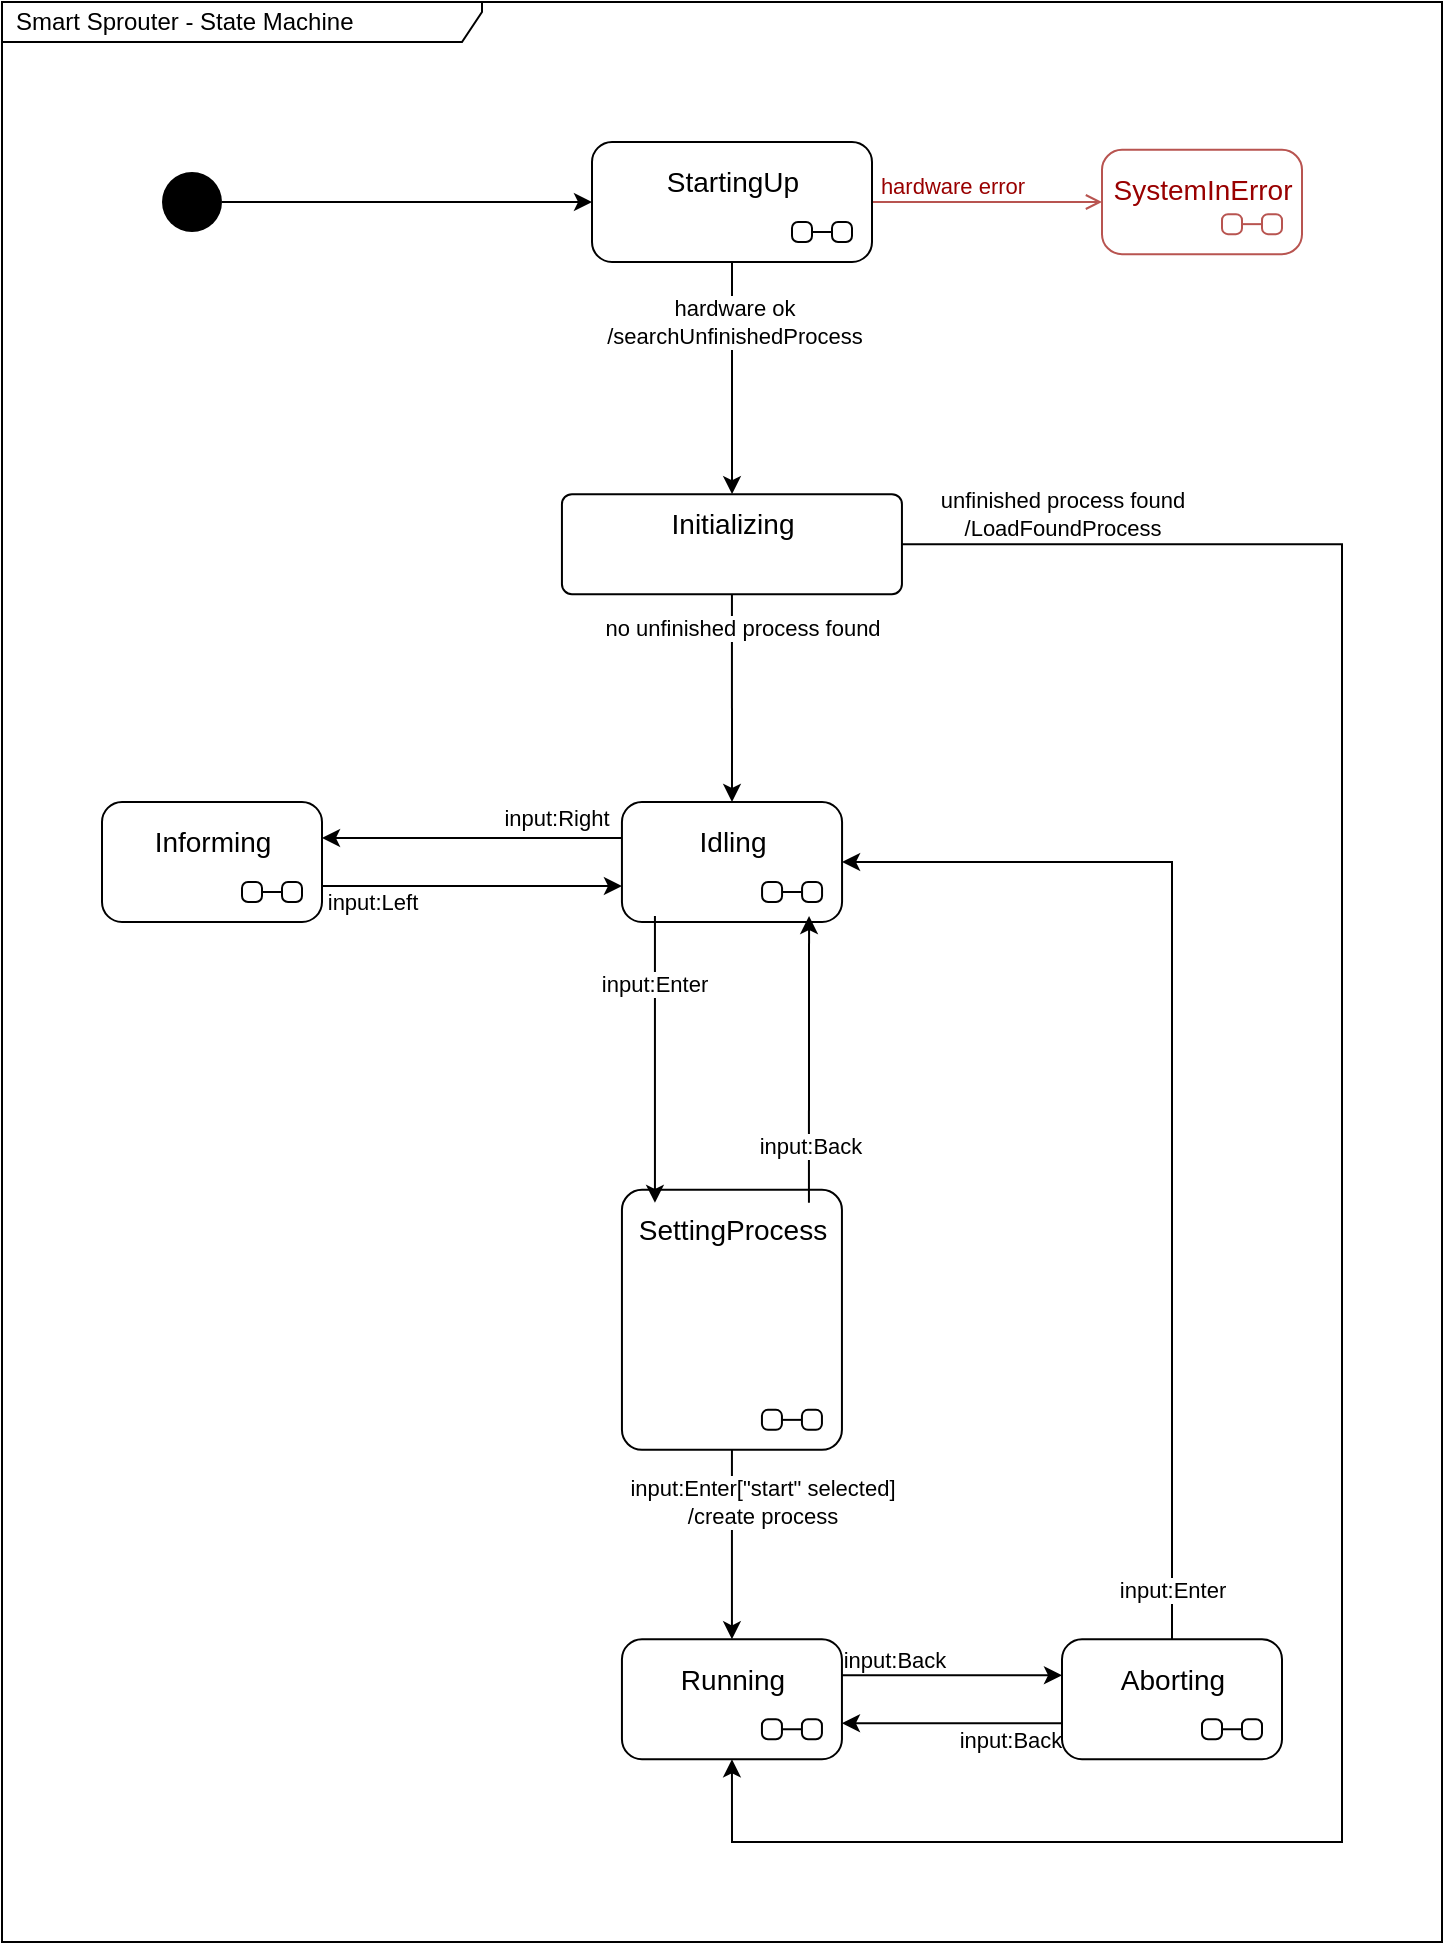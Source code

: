 <mxfile version="24.7.17" pages="10">
  <diagram name="SmartSprouter" id="hDEEQ5xtEGfPT3-RZj9g">
    <mxGraphModel dx="2231" dy="1310" grid="1" gridSize="10" guides="1" tooltips="1" connect="1" arrows="1" fold="1" page="1" pageScale="1" pageWidth="850" pageHeight="1100" math="0" shadow="0">
      <root>
        <mxCell id="U9eNo2REIv2VFwj20mZj-0" />
        <mxCell id="U9eNo2REIv2VFwj20mZj-1" parent="U9eNo2REIv2VFwj20mZj-0" />
        <mxCell id="U9eNo2REIv2VFwj20mZj-2" value="Smart Sprouter - State Machine" style="shape=umlFrame;whiteSpace=wrap;html=1;width=240;height=20;boundedLbl=1;verticalAlign=middle;align=left;spacingLeft=5;fontColor=#000000;fillColor=default;" parent="U9eNo2REIv2VFwj20mZj-1" vertex="1">
          <mxGeometry x="40" y="40" width="720" height="970" as="geometry" />
        </mxCell>
        <mxCell id="U9eNo2REIv2VFwj20mZj-3" value="" style="edgeStyle=orthogonalEdgeStyle;rounded=0;orthogonalLoop=1;jettySize=auto;html=1;entryX=0;entryY=0.5;entryDx=0;entryDy=0;" parent="U9eNo2REIv2VFwj20mZj-1" source="U9eNo2REIv2VFwj20mZj-4" target="U9eNo2REIv2VFwj20mZj-32" edge="1">
          <mxGeometry relative="1" as="geometry">
            <mxPoint x="260" y="86.07" as="targetPoint" />
          </mxGeometry>
        </mxCell>
        <mxCell id="U9eNo2REIv2VFwj20mZj-4" value="" style="ellipse;fillColor=#000000;strokeColor=none;" parent="U9eNo2REIv2VFwj20mZj-1" vertex="1">
          <mxGeometry x="120.0" y="125" width="30" height="30" as="geometry" />
        </mxCell>
        <mxCell id="U9eNo2REIv2VFwj20mZj-6" style="edgeStyle=orthogonalEdgeStyle;rounded=0;orthogonalLoop=1;jettySize=auto;html=1;endArrow=open;endFill=0;fillColor=#f8cecc;strokeColor=#b85450;exitX=1;exitY=0.5;exitDx=0;exitDy=0;entryX=0;entryY=0.5;entryDx=0;entryDy=0;" parent="U9eNo2REIv2VFwj20mZj-1" source="U9eNo2REIv2VFwj20mZj-32" target="U9eNo2REIv2VFwj20mZj-8" edge="1">
          <mxGeometry relative="1" as="geometry">
            <Array as="points" />
            <mxPoint x="540" y="166.07" as="sourcePoint" />
            <mxPoint x="690" y="186.07" as="targetPoint" />
          </mxGeometry>
        </mxCell>
        <mxCell id="U9eNo2REIv2VFwj20mZj-7" value="hardware error" style="edgeLabel;html=1;align=center;verticalAlign=middle;resizable=0;points=[];fontColor=#990000;" parent="U9eNo2REIv2VFwj20mZj-6" vertex="1" connectable="0">
          <mxGeometry x="-0.896" y="1" relative="1" as="geometry">
            <mxPoint x="34" y="-7" as="offset" />
          </mxGeometry>
        </mxCell>
        <UserObject label="&lt;font style=&quot;font-size: 14px;&quot;&gt;SystemInError&lt;/font&gt;" link="data:page/id,_jTvufelZweBmXb9jXtE" id="U9eNo2REIv2VFwj20mZj-8">
          <mxCell style="shape=umlState;rounded=1;verticalAlign=top;spacingTop=5;umlStateSymbol=collapseState;absoluteArcSize=1;arcSize=10;dashed=0;fontFamily=Helvetica;fontSize=12;align=center;strokeColor=#b85450;fillColor=none;html=1;fontColor=#990000;" parent="U9eNo2REIv2VFwj20mZj-1" vertex="1">
            <mxGeometry x="590" y="113.93" width="100" height="52.14" as="geometry" />
          </mxCell>
        </UserObject>
        <mxCell id="U9eNo2REIv2VFwj20mZj-11" style="edgeStyle=orthogonalEdgeStyle;rounded=0;orthogonalLoop=1;jettySize=auto;html=1;exitX=1;exitY=0.5;exitDx=0;exitDy=0;entryX=0.5;entryY=1;entryDx=0;entryDy=0;" parent="U9eNo2REIv2VFwj20mZj-1" source="U9eNo2REIv2VFwj20mZj-12" target="MdzHkoHfcGQ2sn3y5eH_-16" edge="1">
          <mxGeometry relative="1" as="geometry">
            <Array as="points">
              <mxPoint x="710" y="311" />
              <mxPoint x="710" y="960" />
              <mxPoint x="405" y="960" />
            </Array>
            <mxPoint x="489.97" y="543.07" as="sourcePoint" />
            <mxPoint x="910" y="1218.07" as="targetPoint" />
          </mxGeometry>
        </mxCell>
        <mxCell id="MdzHkoHfcGQ2sn3y5eH_-27" style="edgeStyle=orthogonalEdgeStyle;rounded=0;orthogonalLoop=1;jettySize=auto;html=1;exitX=0.5;exitY=1;exitDx=0;exitDy=0;entryX=0.5;entryY=0;entryDx=0;entryDy=0;" parent="U9eNo2REIv2VFwj20mZj-1" source="U9eNo2REIv2VFwj20mZj-12" target="U9eNo2REIv2VFwj20mZj-14" edge="1">
          <mxGeometry relative="1" as="geometry" />
        </mxCell>
        <mxCell id="MdzHkoHfcGQ2sn3y5eH_-28" value="no unfinished process found" style="edgeLabel;html=1;align=center;verticalAlign=middle;resizable=0;points=[];" parent="MdzHkoHfcGQ2sn3y5eH_-27" vertex="1" connectable="0">
          <mxGeometry x="-0.674" y="1" relative="1" as="geometry">
            <mxPoint x="4" as="offset" />
          </mxGeometry>
        </mxCell>
        <mxCell id="U9eNo2REIv2VFwj20mZj-12" value="&lt;font style=&quot;font-size: 14px;&quot;&gt;Initializing&lt;/font&gt;" style="html=1;align=center;verticalAlign=top;rounded=1;absoluteArcSize=1;arcSize=10;fontFamily=Helvetica;fontSize=12;fontColor=default;strokeColor=default;fillColor=default;" parent="U9eNo2REIv2VFwj20mZj-1" vertex="1">
          <mxGeometry x="319.97" y="286.07" width="170" height="50" as="geometry" />
        </mxCell>
        <mxCell id="U9eNo2REIv2VFwj20mZj-13" style="edgeStyle=orthogonalEdgeStyle;rounded=0;orthogonalLoop=1;jettySize=auto;html=1;exitX=0;exitY=0.3;exitDx=0;exitDy=0;entryX=1;entryY=0.3;entryDx=0;entryDy=0;" parent="U9eNo2REIv2VFwj20mZj-1" source="U9eNo2REIv2VFwj20mZj-14" target="U9eNo2REIv2VFwj20mZj-22" edge="1">
          <mxGeometry relative="1" as="geometry">
            <mxPoint x="740" y="440.0" as="targetPoint" />
          </mxGeometry>
        </mxCell>
        <UserObject label="&lt;font style=&quot;font-size: 14px;&quot;&gt;Idling&lt;/font&gt;" link="data:page/id,QI7EUJDXqZn1OK4-iWmv" id="U9eNo2REIv2VFwj20mZj-14">
          <mxCell style="shape=umlState;rounded=1;verticalAlign=top;spacingTop=5;umlStateSymbol=collapseState;absoluteArcSize=1;arcSize=10;dashed=0;fontFamily=Helvetica;fontSize=12;fontColor=default;align=center;strokeColor=default;fillColor=default;html=1;" parent="U9eNo2REIv2VFwj20mZj-1" vertex="1">
            <mxGeometry x="349.97" y="440.0" width="110.06" height="60" as="geometry" />
          </mxCell>
        </UserObject>
        <mxCell id="U9eNo2REIv2VFwj20mZj-18" style="edgeStyle=orthogonalEdgeStyle;rounded=0;orthogonalLoop=1;jettySize=auto;html=1;entryX=0;entryY=0.7;entryDx=0;entryDy=0;exitX=1;exitY=0.7;exitDx=0;exitDy=0;" parent="U9eNo2REIv2VFwj20mZj-1" source="U9eNo2REIv2VFwj20mZj-22" target="U9eNo2REIv2VFwj20mZj-14" edge="1">
          <mxGeometry relative="1" as="geometry">
            <mxPoint x="680" y="530" as="sourcePoint" />
          </mxGeometry>
        </mxCell>
        <mxCell id="U9eNo2REIv2VFwj20mZj-19" value="input:Left" style="edgeLabel;html=1;align=center;verticalAlign=middle;resizable=0;points=[];" parent="U9eNo2REIv2VFwj20mZj-18" vertex="1" connectable="0">
          <mxGeometry x="0.389" y="-2" relative="1" as="geometry">
            <mxPoint x="-79" y="6" as="offset" />
          </mxGeometry>
        </mxCell>
        <UserObject label="&lt;span style=&quot;font-size: 14px;&quot;&gt;Informing&lt;/span&gt;" link="data:page/id,gkB5p-lJI1Ho-PFD50TE" id="U9eNo2REIv2VFwj20mZj-22">
          <mxCell style="shape=umlState;rounded=1;verticalAlign=top;spacingTop=5;umlStateSymbol=collapseState;absoluteArcSize=1;arcSize=10;dashed=0;fontFamily=Helvetica;fontSize=12;fontColor=default;align=center;strokeColor=default;fillColor=default;html=1;" parent="U9eNo2REIv2VFwj20mZj-1" vertex="1">
            <mxGeometry x="90.0" y="440.0" width="110" height="60" as="geometry" />
          </mxCell>
        </UserObject>
        <mxCell id="U9eNo2REIv2VFwj20mZj-23" value="input:Right" style="edgeLabel;html=1;align=center;verticalAlign=middle;resizable=0;points=[];fontColor=#000000;" parent="U9eNo2REIv2VFwj20mZj-1" vertex="1" connectable="0">
          <mxGeometry x="319.996" y="446.998" as="geometry">
            <mxPoint x="-3" y="1" as="offset" />
          </mxGeometry>
        </mxCell>
        <mxCell id="U9eNo2REIv2VFwj20mZj-29" value="unfinished process found &lt;br&gt;/LoadFoundProcess" style="edgeLabel;html=1;align=center;verticalAlign=middle;resizable=0;points=[];" parent="U9eNo2REIv2VFwj20mZj-1" vertex="1" connectable="0">
          <mxGeometry x="570.005" y="296.068" as="geometry" />
        </mxCell>
        <mxCell id="MdzHkoHfcGQ2sn3y5eH_-31" value="" style="edgeStyle=orthogonalEdgeStyle;rounded=0;orthogonalLoop=1;jettySize=auto;html=1;" parent="U9eNo2REIv2VFwj20mZj-1" source="U9eNo2REIv2VFwj20mZj-32" target="U9eNo2REIv2VFwj20mZj-12" edge="1">
          <mxGeometry relative="1" as="geometry" />
        </mxCell>
        <mxCell id="MdzHkoHfcGQ2sn3y5eH_-32" value="hardware ok &lt;br&gt;/searchUnfinishedProcess" style="edgeLabel;html=1;align=center;verticalAlign=middle;resizable=0;points=[];" parent="MdzHkoHfcGQ2sn3y5eH_-31" vertex="1" connectable="0">
          <mxGeometry x="-0.493" y="1" relative="1" as="geometry">
            <mxPoint as="offset" />
          </mxGeometry>
        </mxCell>
        <UserObject label="&lt;span style=&quot;font-size: 14px;&quot;&gt;StartingUp&lt;/span&gt;" link="data:page/id,HuPK9h1Ta_5vS5yq8Nfy" id="U9eNo2REIv2VFwj20mZj-32">
          <mxCell style="shape=umlState;rounded=1;verticalAlign=top;spacingTop=5;umlStateSymbol=collapseState;absoluteArcSize=1;arcSize=10;dashed=0;fontFamily=Helvetica;fontSize=12;fontColor=default;align=center;strokeColor=default;fillColor=default;html=1;" parent="U9eNo2REIv2VFwj20mZj-1" vertex="1">
            <mxGeometry x="335" y="110" width="140" height="60" as="geometry" />
          </mxCell>
        </UserObject>
        <UserObject label="&lt;span style=&quot;font-size: 14px;&quot;&gt;SettingProcess&lt;/span&gt;" link="data:page/id,u5ZRDdJ29QsrEfkCz90A" id="MdzHkoHfcGQ2sn3y5eH_-3">
          <mxCell style="shape=umlState;rounded=1;verticalAlign=top;spacingTop=5;umlStateSymbol=collapseState;absoluteArcSize=1;arcSize=10;dashed=0;fontFamily=Helvetica;fontSize=12;fontColor=default;align=center;strokeColor=default;fillColor=default;html=1;" parent="U9eNo2REIv2VFwj20mZj-1" vertex="1">
            <mxGeometry x="349.97" y="633.93" width="110" height="130" as="geometry" />
          </mxCell>
        </UserObject>
        <mxCell id="MdzHkoHfcGQ2sn3y5eH_-8" style="edgeStyle=orthogonalEdgeStyle;rounded=0;orthogonalLoop=1;jettySize=auto;html=1;exitX=0.15;exitY=0.95;exitDx=0;exitDy=0;exitPerimeter=0;entryX=0.15;entryY=0.05;entryDx=0;entryDy=0;entryPerimeter=0;" parent="U9eNo2REIv2VFwj20mZj-1" source="U9eNo2REIv2VFwj20mZj-14" target="MdzHkoHfcGQ2sn3y5eH_-3" edge="1">
          <mxGeometry relative="1" as="geometry" />
        </mxCell>
        <mxCell id="MdzHkoHfcGQ2sn3y5eH_-10" value="input:Enter" style="edgeLabel;html=1;align=center;verticalAlign=middle;resizable=0;points=[];" parent="MdzHkoHfcGQ2sn3y5eH_-8" vertex="1" connectable="0">
          <mxGeometry x="-0.527" y="-1" relative="1" as="geometry">
            <mxPoint as="offset" />
          </mxGeometry>
        </mxCell>
        <mxCell id="MdzHkoHfcGQ2sn3y5eH_-9" style="edgeStyle=orthogonalEdgeStyle;rounded=0;orthogonalLoop=1;jettySize=auto;html=1;exitX=0.85;exitY=0.05;exitDx=0;exitDy=0;exitPerimeter=0;entryX=0.85;entryY=0.95;entryDx=0;entryDy=0;entryPerimeter=0;" parent="U9eNo2REIv2VFwj20mZj-1" source="MdzHkoHfcGQ2sn3y5eH_-3" target="U9eNo2REIv2VFwj20mZj-14" edge="1">
          <mxGeometry relative="1" as="geometry" />
        </mxCell>
        <mxCell id="MdzHkoHfcGQ2sn3y5eH_-11" value="input:Back" style="edgeLabel;html=1;align=center;verticalAlign=middle;resizable=0;points=[];" parent="MdzHkoHfcGQ2sn3y5eH_-9" vertex="1" connectable="0">
          <mxGeometry x="-0.68" relative="1" as="geometry">
            <mxPoint y="-6" as="offset" />
          </mxGeometry>
        </mxCell>
        <mxCell id="MdzHkoHfcGQ2sn3y5eH_-21" style="edgeStyle=orthogonalEdgeStyle;rounded=0;orthogonalLoop=1;jettySize=auto;html=1;exitX=1;exitY=0.3;exitDx=0;exitDy=0;entryX=0;entryY=0.3;entryDx=0;entryDy=0;" parent="U9eNo2REIv2VFwj20mZj-1" source="MdzHkoHfcGQ2sn3y5eH_-16" target="MdzHkoHfcGQ2sn3y5eH_-20" edge="1">
          <mxGeometry relative="1" as="geometry" />
        </mxCell>
        <mxCell id="MdzHkoHfcGQ2sn3y5eH_-24" value="input:Back" style="edgeLabel;html=1;align=center;verticalAlign=middle;resizable=0;points=[];" parent="MdzHkoHfcGQ2sn3y5eH_-21" vertex="1" connectable="0">
          <mxGeometry x="-0.711" y="1" relative="1" as="geometry">
            <mxPoint x="10" y="-7" as="offset" />
          </mxGeometry>
        </mxCell>
        <UserObject label="&lt;span style=&quot;font-size: 14px;&quot;&gt;Running&lt;/span&gt;" link="data:page/id,L3i76ElQJjdjCGGuyOkV" id="MdzHkoHfcGQ2sn3y5eH_-16">
          <mxCell style="shape=umlState;rounded=1;verticalAlign=top;spacingTop=5;umlStateSymbol=collapseState;absoluteArcSize=1;arcSize=10;dashed=0;fontFamily=Helvetica;fontSize=12;fontColor=default;align=center;strokeColor=default;fillColor=default;html=1;" parent="U9eNo2REIv2VFwj20mZj-1" vertex="1">
            <mxGeometry x="349.97" y="858.63" width="110" height="60" as="geometry" />
          </mxCell>
        </UserObject>
        <mxCell id="MdzHkoHfcGQ2sn3y5eH_-17" style="edgeStyle=orthogonalEdgeStyle;rounded=0;orthogonalLoop=1;jettySize=auto;html=1;exitX=0.5;exitY=1;exitDx=0;exitDy=0;entryX=0.5;entryY=0;entryDx=0;entryDy=0;" parent="U9eNo2REIv2VFwj20mZj-1" source="MdzHkoHfcGQ2sn3y5eH_-3" target="MdzHkoHfcGQ2sn3y5eH_-16" edge="1">
          <mxGeometry relative="1" as="geometry" />
        </mxCell>
        <mxCell id="MdzHkoHfcGQ2sn3y5eH_-18" value="input:Enter[&quot;start&quot; selected]&lt;br&gt;/create process" style="edgeLabel;html=1;align=center;verticalAlign=middle;resizable=0;points=[];" parent="MdzHkoHfcGQ2sn3y5eH_-17" vertex="1" connectable="0">
          <mxGeometry x="-0.245" relative="1" as="geometry">
            <mxPoint x="15" y="-10" as="offset" />
          </mxGeometry>
        </mxCell>
        <mxCell id="MdzHkoHfcGQ2sn3y5eH_-22" style="edgeStyle=orthogonalEdgeStyle;rounded=0;orthogonalLoop=1;jettySize=auto;html=1;exitX=0;exitY=0.7;exitDx=0;exitDy=0;entryX=1;entryY=0.7;entryDx=0;entryDy=0;" parent="U9eNo2REIv2VFwj20mZj-1" source="MdzHkoHfcGQ2sn3y5eH_-20" target="MdzHkoHfcGQ2sn3y5eH_-16" edge="1">
          <mxGeometry relative="1" as="geometry" />
        </mxCell>
        <mxCell id="MdzHkoHfcGQ2sn3y5eH_-25" value="input:Back" style="edgeLabel;html=1;align=center;verticalAlign=middle;resizable=0;points=[];" parent="MdzHkoHfcGQ2sn3y5eH_-22" vertex="1" connectable="0">
          <mxGeometry x="-0.763" y="1" relative="1" as="geometry">
            <mxPoint x="-13" y="7" as="offset" />
          </mxGeometry>
        </mxCell>
        <mxCell id="MdzHkoHfcGQ2sn3y5eH_-23" style="edgeStyle=orthogonalEdgeStyle;rounded=0;orthogonalLoop=1;jettySize=auto;html=1;exitX=0.5;exitY=0;exitDx=0;exitDy=0;entryX=1;entryY=0.5;entryDx=0;entryDy=0;" parent="U9eNo2REIv2VFwj20mZj-1" source="MdzHkoHfcGQ2sn3y5eH_-20" target="U9eNo2REIv2VFwj20mZj-14" edge="1">
          <mxGeometry relative="1" as="geometry" />
        </mxCell>
        <mxCell id="MdzHkoHfcGQ2sn3y5eH_-26" value="input:Enter" style="edgeLabel;html=1;align=center;verticalAlign=middle;resizable=0;points=[];" parent="MdzHkoHfcGQ2sn3y5eH_-23" vertex="1" connectable="0">
          <mxGeometry x="-0.897" y="3" relative="1" as="geometry">
            <mxPoint x="3" y="4" as="offset" />
          </mxGeometry>
        </mxCell>
        <UserObject label="&lt;span style=&quot;font-size: 14px;&quot;&gt;Aborting&lt;/span&gt;" link="data:page/id,8S_to55ve3AJg4ny3uLI" id="MdzHkoHfcGQ2sn3y5eH_-20">
          <mxCell style="shape=umlState;rounded=1;verticalAlign=top;spacingTop=5;umlStateSymbol=collapseState;absoluteArcSize=1;arcSize=10;dashed=0;fontFamily=Helvetica;fontSize=12;fontColor=default;align=center;strokeColor=default;fillColor=default;html=1;" parent="U9eNo2REIv2VFwj20mZj-1" vertex="1">
            <mxGeometry x="570" y="858.63" width="110" height="60" as="geometry" />
          </mxCell>
        </UserObject>
      </root>
    </mxGraphModel>
  </diagram>
  <diagram name="StartingUp" id="HuPK9h1Ta_5vS5yq8Nfy">
    <mxGraphModel dx="1562" dy="917" grid="1" gridSize="10" guides="1" tooltips="1" connect="1" arrows="1" fold="1" page="1" pageScale="1" pageWidth="850" pageHeight="1100" math="0" shadow="0">
      <root>
        <mxCell id="2mLhLROGuDDsU3emq0NF-0" />
        <mxCell id="2mLhLROGuDDsU3emq0NF-1" parent="2mLhLROGuDDsU3emq0NF-0" />
        <mxCell id="2mLhLROGuDDsU3emq0NF-21" value="Smart Sprouter -&amp;nbsp;&lt;span style=&quot;font-size: 14px; text-align: center; text-wrap: nowrap;&quot;&gt;StartingUp&amp;nbsp;&lt;/span&gt;- State Machine" style="shape=umlFrame;whiteSpace=wrap;html=1;width=350;height=20;boundedLbl=1;verticalAlign=middle;align=left;spacingLeft=5;fontColor=#000000;fillColor=default;" parent="2mLhLROGuDDsU3emq0NF-1" vertex="1">
          <mxGeometry x="40" y="37.5" width="770" height="630" as="geometry" />
        </mxCell>
        <mxCell id="FZAdERI-aS279I1FYKt2-6" value="" style="edgeStyle=orthogonalEdgeStyle;rounded=0;orthogonalLoop=1;jettySize=auto;html=1;" parent="2mLhLROGuDDsU3emq0NF-1" source="ND4rXbcfF4eaCdvjJ-xp-0" target="FZAdERI-aS279I1FYKt2-5" edge="1">
          <mxGeometry relative="1" as="geometry" />
        </mxCell>
        <mxCell id="BHKw3m10rxeuLki6_z9t-0" value="Display functional" style="edgeLabel;html=1;align=center;verticalAlign=middle;resizable=0;points=[];" parent="FZAdERI-aS279I1FYKt2-6" vertex="1" connectable="0">
          <mxGeometry x="-0.505" y="-2" relative="1" as="geometry">
            <mxPoint x="47" as="offset" />
          </mxGeometry>
        </mxCell>
        <mxCell id="ND4rXbcfF4eaCdvjJ-xp-0" value="&lt;font style=&quot;font-size: 14px;&quot;&gt;Initializing Display&lt;/font&gt;&lt;div&gt;do /init and test&lt;/div&gt;" style="html=1;align=center;verticalAlign=top;rounded=1;absoluteArcSize=1;arcSize=10;fontFamily=Helvetica;fontSize=12;fontColor=default;strokeColor=default;fillColor=default;" parent="2mLhLROGuDDsU3emq0NF-1" vertex="1">
          <mxGeometry x="270" y="112.5" width="170" height="45" as="geometry" />
        </mxCell>
        <mxCell id="FZAdERI-aS279I1FYKt2-4" style="edgeStyle=orthogonalEdgeStyle;rounded=0;orthogonalLoop=1;jettySize=auto;html=1;exitX=1;exitY=0.5;exitDx=0;exitDy=0;" parent="2mLhLROGuDDsU3emq0NF-1" source="FZAdERI-aS279I1FYKt2-0" target="ND4rXbcfF4eaCdvjJ-xp-0" edge="1">
          <mxGeometry relative="1" as="geometry" />
        </mxCell>
        <mxCell id="FZAdERI-aS279I1FYKt2-0" value="" style="ellipse;fillColor=#000000;strokeColor=none;" parent="2mLhLROGuDDsU3emq0NF-1" vertex="1">
          <mxGeometry x="120" y="120" width="30" height="30" as="geometry" />
        </mxCell>
        <mxCell id="FZAdERI-aS279I1FYKt2-8" value="" style="edgeStyle=orthogonalEdgeStyle;rounded=0;orthogonalLoop=1;jettySize=auto;html=1;" parent="2mLhLROGuDDsU3emq0NF-1" source="FZAdERI-aS279I1FYKt2-5" target="FZAdERI-aS279I1FYKt2-7" edge="1">
          <mxGeometry relative="1" as="geometry" />
        </mxCell>
        <mxCell id="BHKw3m10rxeuLki6_z9t-1" value="Sensors functional" style="edgeLabel;html=1;align=center;verticalAlign=middle;resizable=0;points=[];" parent="FZAdERI-aS279I1FYKt2-8" vertex="1" connectable="0">
          <mxGeometry x="-0.5" relative="1" as="geometry">
            <mxPoint x="55" as="offset" />
          </mxGeometry>
        </mxCell>
        <mxCell id="FZAdERI-aS279I1FYKt2-5" value="&lt;font style=&quot;font-size: 14px;&quot;&gt;Initializing Humidity/Temp Sensors&lt;/font&gt;&lt;div&gt;&lt;div&gt;do /init and test&lt;/div&gt;&lt;/div&gt;" style="html=1;align=center;verticalAlign=top;rounded=1;absoluteArcSize=1;arcSize=10;fontFamily=Helvetica;fontSize=12;fontColor=default;strokeColor=default;fillColor=default;" parent="2mLhLROGuDDsU3emq0NF-1" vertex="1">
          <mxGeometry x="245" y="220" width="220" height="45" as="geometry" />
        </mxCell>
        <mxCell id="FZAdERI-aS279I1FYKt2-10" value="" style="edgeStyle=orthogonalEdgeStyle;rounded=0;orthogonalLoop=1;jettySize=auto;html=1;" parent="2mLhLROGuDDsU3emq0NF-1" source="FZAdERI-aS279I1FYKt2-7" target="FZAdERI-aS279I1FYKt2-9" edge="1">
          <mxGeometry relative="1" as="geometry" />
        </mxCell>
        <mxCell id="BHKw3m10rxeuLki6_z9t-2" value="" style="edgeStyle=orthogonalEdgeStyle;rounded=0;orthogonalLoop=1;jettySize=auto;html=1;" parent="2mLhLROGuDDsU3emq0NF-1" source="FZAdERI-aS279I1FYKt2-7" target="FZAdERI-aS279I1FYKt2-9" edge="1">
          <mxGeometry relative="1" as="geometry" />
        </mxCell>
        <mxCell id="BHKw3m10rxeuLki6_z9t-3" value="Humidifiers functional" style="edgeLabel;html=1;align=center;verticalAlign=middle;resizable=0;points=[];" parent="BHKw3m10rxeuLki6_z9t-2" vertex="1" connectable="0">
          <mxGeometry x="-0.532" y="2" relative="1" as="geometry">
            <mxPoint x="53" as="offset" />
          </mxGeometry>
        </mxCell>
        <mxCell id="FZAdERI-aS279I1FYKt2-7" value="&lt;font style=&quot;font-size: 14px;&quot;&gt;Initializing Humidifiers&lt;/font&gt;&lt;div&gt;&lt;div&gt;do /init and test&lt;/div&gt;&lt;/div&gt;" style="html=1;align=center;verticalAlign=top;rounded=1;absoluteArcSize=1;arcSize=10;fontFamily=Helvetica;fontSize=12;fontColor=default;strokeColor=default;fillColor=default;" parent="2mLhLROGuDDsU3emq0NF-1" vertex="1">
          <mxGeometry x="277.5" y="330" width="155" height="45" as="geometry" />
        </mxCell>
        <mxCell id="yQI0y8dSMR8zBikhS_G9-1" value="" style="edgeStyle=orthogonalEdgeStyle;rounded=0;orthogonalLoop=1;jettySize=auto;html=1;" parent="2mLhLROGuDDsU3emq0NF-1" source="FZAdERI-aS279I1FYKt2-9" target="yQI0y8dSMR8zBikhS_G9-0" edge="1">
          <mxGeometry relative="1" as="geometry" />
        </mxCell>
        <mxCell id="BHKw3m10rxeuLki6_z9t-5" value="pumps functional&lt;br&gt;/Trans:Initializing" style="edgeLabel;html=1;align=center;verticalAlign=middle;resizable=0;points=[];" parent="yQI0y8dSMR8zBikhS_G9-1" vertex="1" connectable="0">
          <mxGeometry x="-0.764" relative="1" as="geometry">
            <mxPoint x="45" y="5" as="offset" />
          </mxGeometry>
        </mxCell>
        <mxCell id="FZAdERI-aS279I1FYKt2-9" value="&lt;font style=&quot;font-size: 14px;&quot;&gt;Initializing air/water pumps&lt;/font&gt;&lt;div&gt;&lt;div&gt;do /init and test&lt;/div&gt;&lt;/div&gt;" style="html=1;align=center;verticalAlign=top;rounded=1;absoluteArcSize=1;arcSize=10;fontFamily=Helvetica;fontSize=12;fontColor=default;strokeColor=default;fillColor=default;" parent="2mLhLROGuDDsU3emq0NF-1" vertex="1">
          <mxGeometry x="262.5" y="440" width="185" height="45" as="geometry" />
        </mxCell>
        <UserObject label="" link="data:page/id,EZjYjFrGr3VQ2C8jx9l8" id="yQI0y8dSMR8zBikhS_G9-0">
          <mxCell style="ellipse;html=1;shape=endState;fillColor=#000000;strokeColor=#000000;" parent="2mLhLROGuDDsU3emq0NF-1" vertex="1">
            <mxGeometry x="340" y="570" width="30" height="30" as="geometry" />
          </mxCell>
        </UserObject>
        <mxCell id="o8HEJnIurXWx8IkFsa9c-0" style="edgeStyle=orthogonalEdgeStyle;rounded=0;orthogonalLoop=1;jettySize=auto;html=1;endArrow=open;endFill=0;fillColor=#f8cecc;strokeColor=#b85450;entryX=0.5;entryY=0;entryDx=0;entryDy=0;" parent="2mLhLROGuDDsU3emq0NF-1" source="ND4rXbcfF4eaCdvjJ-xp-0" target="D57xonXpf7TEyHNs26lA-0" edge="1">
          <mxGeometry relative="1" as="geometry">
            <Array as="points" />
            <mxPoint x="500" y="134.5" as="sourcePoint" />
            <mxPoint x="698" y="134.5" as="targetPoint" />
          </mxGeometry>
        </mxCell>
        <mxCell id="o8HEJnIurXWx8IkFsa9c-1" value="Display error" style="edgeLabel;html=1;align=center;verticalAlign=middle;resizable=0;points=[];fontColor=#990000;" parent="o8HEJnIurXWx8IkFsa9c-0" vertex="1" connectable="0">
          <mxGeometry x="-0.896" y="1" relative="1" as="geometry">
            <mxPoint x="18" y="-7" as="offset" />
          </mxGeometry>
        </mxCell>
        <mxCell id="F8r4Di2tLJQDexLEjnQI-0" style="edgeStyle=orthogonalEdgeStyle;rounded=0;orthogonalLoop=1;jettySize=auto;html=1;endArrow=open;endFill=0;fillColor=#f8cecc;strokeColor=#b85450;entryX=0.5;entryY=0;entryDx=0;entryDy=0;exitX=1;exitY=0.5;exitDx=0;exitDy=0;" parent="2mLhLROGuDDsU3emq0NF-1" source="FZAdERI-aS279I1FYKt2-5" target="D57xonXpf7TEyHNs26lA-0" edge="1">
          <mxGeometry relative="1" as="geometry">
            <Array as="points" />
            <mxPoint x="490" y="242.5" as="sourcePoint" />
            <mxPoint x="748" y="242" as="targetPoint" />
          </mxGeometry>
        </mxCell>
        <mxCell id="F8r4Di2tLJQDexLEjnQI-1" value="Sensors error" style="edgeLabel;html=1;align=center;verticalAlign=middle;resizable=0;points=[];fontColor=#990000;" parent="F8r4Di2tLJQDexLEjnQI-0" vertex="1" connectable="0">
          <mxGeometry x="-0.896" y="1" relative="1" as="geometry">
            <mxPoint x="30" y="-11" as="offset" />
          </mxGeometry>
        </mxCell>
        <mxCell id="F8r4Di2tLJQDexLEjnQI-3" style="edgeStyle=orthogonalEdgeStyle;rounded=0;orthogonalLoop=1;jettySize=auto;html=1;endArrow=open;endFill=0;fillColor=#f8cecc;strokeColor=#b85450;entryX=0.5;entryY=0;entryDx=0;entryDy=0;exitX=1;exitY=0.5;exitDx=0;exitDy=0;" parent="2mLhLROGuDDsU3emq0NF-1" source="FZAdERI-aS279I1FYKt2-7" target="D57xonXpf7TEyHNs26lA-0" edge="1">
          <mxGeometry relative="1" as="geometry">
            <Array as="points" />
            <mxPoint x="460" y="352.76" as="sourcePoint" />
            <mxPoint x="743" y="351.76" as="targetPoint" />
          </mxGeometry>
        </mxCell>
        <mxCell id="F8r4Di2tLJQDexLEjnQI-4" value="Humidifiers error" style="edgeLabel;html=1;align=center;verticalAlign=middle;resizable=0;points=[];fontColor=#990000;" parent="F8r4Di2tLJQDexLEjnQI-3" vertex="1" connectable="0">
          <mxGeometry x="-0.896" y="1" relative="1" as="geometry">
            <mxPoint x="47" y="-11" as="offset" />
          </mxGeometry>
        </mxCell>
        <mxCell id="F8r4Di2tLJQDexLEjnQI-5" style="edgeStyle=orthogonalEdgeStyle;rounded=0;orthogonalLoop=1;jettySize=auto;html=1;endArrow=open;endFill=0;fillColor=#f8cecc;strokeColor=#b85450;exitX=1;exitY=0.5;exitDx=0;exitDy=0;entryX=0.5;entryY=0;entryDx=0;entryDy=0;" parent="2mLhLROGuDDsU3emq0NF-1" source="FZAdERI-aS279I1FYKt2-9" target="D57xonXpf7TEyHNs26lA-0" edge="1">
          <mxGeometry relative="1" as="geometry">
            <Array as="points" />
            <mxPoint x="450" y="465.2" as="sourcePoint" />
            <mxPoint x="530" y="463" as="targetPoint" />
          </mxGeometry>
        </mxCell>
        <mxCell id="F8r4Di2tLJQDexLEjnQI-6" value="pumps error" style="edgeLabel;html=1;align=center;verticalAlign=middle;resizable=0;points=[];fontColor=#990000;" parent="F8r4Di2tLJQDexLEjnQI-5" vertex="1" connectable="0">
          <mxGeometry x="-0.896" y="1" relative="1" as="geometry">
            <mxPoint x="39" y="-11" as="offset" />
          </mxGeometry>
        </mxCell>
        <mxCell id="D57xonXpf7TEyHNs26lA-0" value="" style="ellipse;fillColor=default;strokeColor=#b85450;" parent="2mLhLROGuDDsU3emq0NF-1" vertex="1">
          <mxGeometry x="600" y="571.071" width="31.132" height="27.857" as="geometry" />
        </mxCell>
        <mxCell id="ipsuuNOGRAzDjvo4NBdi-0" style="edgeStyle=orthogonalEdgeStyle;rounded=0;orthogonalLoop=1;jettySize=auto;html=1;endArrow=open;endFill=0;fillColor=#f8cecc;strokeColor=#b85450;exitX=1;exitY=0.5;exitDx=0;exitDy=0;entryX=0;entryY=0.5;entryDx=0;entryDy=0;" parent="2mLhLROGuDDsU3emq0NF-1" source="D57xonXpf7TEyHNs26lA-0" target="P5caWtHD8RGYm-tlikpr-0" edge="1">
          <mxGeometry relative="1" as="geometry">
            <Array as="points" />
            <mxPoint x="660" y="598.93" as="sourcePoint" />
            <mxPoint x="720" y="585" as="targetPoint" />
          </mxGeometry>
        </mxCell>
        <mxCell id="ipsuuNOGRAzDjvo4NBdi-1" value="hardware error &lt;br&gt;/Trans:SystemInError" style="edgeLabel;html=1;align=center;verticalAlign=middle;resizable=0;points=[];fontColor=#990000;" parent="ipsuuNOGRAzDjvo4NBdi-0" vertex="1" connectable="0">
          <mxGeometry x="-0.896" y="1" relative="1" as="geometry">
            <mxPoint x="52" y="-14" as="offset" />
          </mxGeometry>
        </mxCell>
        <mxCell id="P5caWtHD8RGYm-tlikpr-0" value="" style="shape=sumEllipse;perimeter=ellipsePerimeter;html=1;backgroundOutline=1;fillColor=#ffe6cc;strokeColor=#d79b00;" parent="2mLhLROGuDDsU3emq0NF-1" vertex="1">
          <mxGeometry x="760" y="570" width="30" height="30" as="geometry" />
        </mxCell>
      </root>
    </mxGraphModel>
  </diagram>
  <diagram id="_jTvufelZweBmXb9jXtE" name="SystemInError">
    <mxGraphModel dx="1562" dy="917" grid="1" gridSize="10" guides="1" tooltips="1" connect="1" arrows="1" fold="1" page="1" pageScale="1" pageWidth="850" pageHeight="1100" math="0" shadow="0">
      <root>
        <mxCell id="0" />
        <mxCell id="1" parent="0" />
        <mxCell id="fuUkR6jFKF_bvwlk4Jc8-20" value="Smart Sprouter -&amp;nbsp;SystemInError - State Machine" style="shape=umlFrame;whiteSpace=wrap;html=1;width=350;height=20;boundedLbl=1;verticalAlign=middle;align=left;spacingLeft=5;fontColor=#000000;fillColor=default;" parent="1" vertex="1">
          <mxGeometry x="40" y="40" width="1080" height="430" as="geometry" />
        </mxCell>
      </root>
    </mxGraphModel>
  </diagram>
  <diagram name="Idling" id="QI7EUJDXqZn1OK4-iWmv">
    <mxGraphModel dx="1562" dy="3117" grid="1" gridSize="10" guides="1" tooltips="1" connect="1" arrows="1" fold="1" page="1" pageScale="1" pageWidth="850" pageHeight="1100" math="0" shadow="0">
      <root>
        <mxCell id="vVWpMip1MZBDJPCsPv5t-0" />
        <mxCell id="vVWpMip1MZBDJPCsPv5t-1" parent="vVWpMip1MZBDJPCsPv5t-0" />
        <mxCell id="OzWNBFXgNN1t5MLk4Xlx-0" value="Smart Sprouter -&amp;nbsp;&lt;span style=&quot;font-size: 14px; text-align: center; text-wrap: nowrap;&quot;&gt;Idling&amp;nbsp;&lt;/span&gt;- State Machine" style="shape=umlFrame;whiteSpace=wrap;html=1;width=350;height=20;boundedLbl=1;verticalAlign=middle;align=left;spacingLeft=5;fontColor=#000000;fillColor=default;" vertex="1" parent="vVWpMip1MZBDJPCsPv5t-1">
          <mxGeometry x="40" y="-2160" width="1150" height="590" as="geometry" />
        </mxCell>
        <mxCell id="S7Cu8Mf6TnFTkkatlHOf-6" style="edgeStyle=orthogonalEdgeStyle;rounded=0;orthogonalLoop=1;jettySize=auto;html=1;exitX=0.25;exitY=1;exitDx=0;exitDy=0;entryX=0;entryY=0.5;entryDx=0;entryDy=0;" edge="1" parent="vVWpMip1MZBDJPCsPv5t-1" source="DiS2GYKnnIA7p6GQtjPu-0" target="S7Cu8Mf6TnFTkkatlHOf-1">
          <mxGeometry relative="1" as="geometry">
            <Array as="points">
              <mxPoint x="445" y="-1655" />
            </Array>
          </mxGeometry>
        </mxCell>
        <mxCell id="CHn-5qFmVtGcl9CVVVe1-0" value="input:Right&lt;br&gt;/Trans:Informing" style="edgeLabel;html=1;align=center;verticalAlign=middle;resizable=0;points=[];" vertex="1" connectable="0" parent="S7Cu8Mf6TnFTkkatlHOf-6">
          <mxGeometry x="-0.717" y="-2" relative="1" as="geometry">
            <mxPoint x="52" y="-10" as="offset" />
          </mxGeometry>
        </mxCell>
        <mxCell id="S7Cu8Mf6TnFTkkatlHOf-7" style="edgeStyle=orthogonalEdgeStyle;rounded=0;orthogonalLoop=1;jettySize=auto;html=1;exitX=0.5;exitY=1;exitDx=0;exitDy=0;entryX=0;entryY=0.5;entryDx=0;entryDy=0;" edge="1" parent="vVWpMip1MZBDJPCsPv5t-1" source="DiS2GYKnnIA7p6GQtjPu-0" target="S7Cu8Mf6TnFTkkatlHOf-2">
          <mxGeometry relative="1" as="geometry" />
        </mxCell>
        <mxCell id="CHn-5qFmVtGcl9CVVVe1-1" value="input:Enter&lt;br&gt;/Trans:SettingProcess" style="edgeLabel;html=1;align=center;verticalAlign=middle;resizable=0;points=[];" vertex="1" connectable="0" parent="S7Cu8Mf6TnFTkkatlHOf-7">
          <mxGeometry x="-0.735" y="-2" relative="1" as="geometry">
            <mxPoint x="62" y="-11" as="offset" />
          </mxGeometry>
        </mxCell>
        <mxCell id="DiS2GYKnnIA7p6GQtjPu-0" value="Idling" style="html=1;align=center;verticalAlign=top;rounded=1;absoluteArcSize=1;arcSize=10;dashed=0;fillColor=none;" vertex="1" parent="vVWpMip1MZBDJPCsPv5t-1">
          <mxGeometry x="215" y="-2050" width="920" height="240" as="geometry" />
        </mxCell>
        <mxCell id="i6JYwceaJ_jQjxm_QoAy-6" style="edgeStyle=orthogonalEdgeStyle;rounded=0;orthogonalLoop=1;jettySize=auto;html=1;exitX=1;exitY=0.5;exitDx=0;exitDy=0;entryX=0;entryY=0.5;entryDx=0;entryDy=0;" edge="1" parent="vVWpMip1MZBDJPCsPv5t-1" source="i6JYwceaJ_jQjxm_QoAy-1" target="i6JYwceaJ_jQjxm_QoAy-5">
          <mxGeometry relative="1" as="geometry" />
        </mxCell>
        <mxCell id="i6JYwceaJ_jQjxm_QoAy-7" value="/UpdateIdlePageValueLabels&lt;br&gt;/Display(IdlePage)" style="edgeLabel;html=1;align=center;verticalAlign=middle;resizable=0;points=[];" vertex="1" connectable="0" parent="i6JYwceaJ_jQjxm_QoAy-6">
          <mxGeometry x="-0.233" y="1" relative="1" as="geometry">
            <mxPoint x="18" y="21" as="offset" />
          </mxGeometry>
        </mxCell>
        <mxCell id="i6JYwceaJ_jQjxm_QoAy-1" value="&lt;div&gt;&lt;span style=&quot;font-size: 14px;&quot;&gt;ReadingSensors&lt;/span&gt;&lt;/div&gt;" style="html=1;align=center;verticalAlign=top;rounded=1;absoluteArcSize=1;arcSize=10;fontFamily=Helvetica;fontSize=12;fontColor=default;strokeColor=default;fillColor=default;" vertex="1" parent="vVWpMip1MZBDJPCsPv5t-1">
          <mxGeometry x="620" y="-1930" width="160" height="40" as="geometry" />
        </mxCell>
        <mxCell id="i6JYwceaJ_jQjxm_QoAy-3" style="edgeStyle=orthogonalEdgeStyle;rounded=0;orthogonalLoop=1;jettySize=auto;html=1;exitX=1;exitY=0.5;exitDx=0;exitDy=0;entryX=0;entryY=0.5;entryDx=0;entryDy=0;" edge="1" parent="vVWpMip1MZBDJPCsPv5t-1" source="i6JYwceaJ_jQjxm_QoAy-2" target="i6JYwceaJ_jQjxm_QoAy-1">
          <mxGeometry relative="1" as="geometry" />
        </mxCell>
        <mxCell id="i6JYwceaJ_jQjxm_QoAy-4" value="refresh duration elapsed&lt;br&gt;/ReadSensors" style="edgeLabel;html=1;align=center;verticalAlign=middle;resizable=0;points=[];" vertex="1" connectable="0" parent="i6JYwceaJ_jQjxm_QoAy-3">
          <mxGeometry x="-0.661" y="1" relative="1" as="geometry">
            <mxPoint x="40" y="21" as="offset" />
          </mxGeometry>
        </mxCell>
        <mxCell id="i6JYwceaJ_jQjxm_QoAy-2" value="&lt;span style=&quot;font-size: 14px;&quot;&gt;RefreshSleeping&lt;/span&gt;" style="html=1;align=center;verticalAlign=top;rounded=1;absoluteArcSize=1;arcSize=10;fontFamily=Helvetica;fontSize=12;fontColor=default;strokeColor=default;fillColor=default;" vertex="1" parent="vVWpMip1MZBDJPCsPv5t-1">
          <mxGeometry x="340" y="-1930" width="160" height="40" as="geometry" />
        </mxCell>
        <mxCell id="i6JYwceaJ_jQjxm_QoAy-8" style="edgeStyle=orthogonalEdgeStyle;rounded=0;orthogonalLoop=1;jettySize=auto;html=1;exitX=0.5;exitY=0;exitDx=0;exitDy=0;entryX=0.5;entryY=0;entryDx=0;entryDy=0;" edge="1" parent="vVWpMip1MZBDJPCsPv5t-1" source="i6JYwceaJ_jQjxm_QoAy-5" target="i6JYwceaJ_jQjxm_QoAy-2">
          <mxGeometry relative="1" as="geometry">
            <Array as="points">
              <mxPoint x="1020" y="-1970" />
              <mxPoint x="420" y="-1970" />
            </Array>
          </mxGeometry>
        </mxCell>
        <mxCell id="i6JYwceaJ_jQjxm_QoAy-9" value="/SleepForRefreshDuration" style="edgeLabel;html=1;align=center;verticalAlign=middle;resizable=0;points=[];" vertex="1" connectable="0" parent="i6JYwceaJ_jQjxm_QoAy-8">
          <mxGeometry x="-0.583" relative="1" as="geometry">
            <mxPoint x="32" y="-10" as="offset" />
          </mxGeometry>
        </mxCell>
        <mxCell id="i6JYwceaJ_jQjxm_QoAy-5" value="&lt;div&gt;&lt;span style=&quot;font-size: 14px;&quot;&gt;RefreshingDisplay&lt;/span&gt;&lt;/div&gt;" style="html=1;align=center;verticalAlign=top;rounded=1;absoluteArcSize=1;arcSize=10;fontFamily=Helvetica;fontSize=12;fontColor=default;strokeColor=default;fillColor=default;" vertex="1" parent="vVWpMip1MZBDJPCsPv5t-1">
          <mxGeometry x="940" y="-1930" width="160" height="40" as="geometry" />
        </mxCell>
        <mxCell id="i6JYwceaJ_jQjxm_QoAy-11" style="edgeStyle=orthogonalEdgeStyle;rounded=0;orthogonalLoop=1;jettySize=auto;html=1;exitX=1;exitY=0.5;exitDx=0;exitDy=0;entryX=0;entryY=0.5;entryDx=0;entryDy=0;" edge="1" parent="vVWpMip1MZBDJPCsPv5t-1" source="i6JYwceaJ_jQjxm_QoAy-10" target="i6JYwceaJ_jQjxm_QoAy-2">
          <mxGeometry relative="1" as="geometry" />
        </mxCell>
        <mxCell id="i6JYwceaJ_jQjxm_QoAy-10" value="" style="ellipse;fillColor=#000000;strokeColor=none;" vertex="1" parent="vVWpMip1MZBDJPCsPv5t-1">
          <mxGeometry x="235" y="-1925" width="30" height="30" as="geometry" />
        </mxCell>
        <mxCell id="S7Cu8Mf6TnFTkkatlHOf-0" style="edgeStyle=orthogonalEdgeStyle;rounded=0;orthogonalLoop=1;jettySize=auto;html=1;exitX=1;exitY=0.5;exitDx=0;exitDy=0;entryX=0;entryY=0.5;entryDx=0;entryDy=0;" edge="1" parent="vVWpMip1MZBDJPCsPv5t-1" source="QgvRohSOOXlXWIvAWni2-0" target="DiS2GYKnnIA7p6GQtjPu-0">
          <mxGeometry relative="1" as="geometry" />
        </mxCell>
        <mxCell id="QgvRohSOOXlXWIvAWni2-0" value="" style="ellipse;fillColor=#000000;strokeColor=none;" vertex="1" parent="vVWpMip1MZBDJPCsPv5t-1">
          <mxGeometry x="85" y="-1945" width="30" height="30" as="geometry" />
        </mxCell>
        <mxCell id="S7Cu8Mf6TnFTkkatlHOf-1" value="" style="ellipse;html=1;shape=endState;fillColor=#000000;strokeColor=#000000;" vertex="1" parent="vVWpMip1MZBDJPCsPv5t-1">
          <mxGeometry x="575" y="-1670" width="30" height="30" as="geometry" />
        </mxCell>
        <mxCell id="S7Cu8Mf6TnFTkkatlHOf-2" value="" style="ellipse;html=1;shape=endState;fillColor=#000000;strokeColor=#000000;" vertex="1" parent="vVWpMip1MZBDJPCsPv5t-1">
          <mxGeometry x="835" y="-1670" width="30" height="30" as="geometry" />
        </mxCell>
      </root>
    </mxGraphModel>
  </diagram>
  <diagram name="Informing" id="gkB5p-lJI1Ho-PFD50TE">
    <mxGraphModel dx="1358" dy="4097" grid="1" gridSize="10" guides="1" tooltips="1" connect="1" arrows="1" fold="1" page="1" pageScale="1" pageWidth="850" pageHeight="1100" math="0" shadow="0">
      <root>
        <mxCell id="qHeusrpd8XTAjq42QrKj-0" />
        <mxCell id="qHeusrpd8XTAjq42QrKj-1" parent="qHeusrpd8XTAjq42QrKj-0" />
        <mxCell id="qHeusrpd8XTAjq42QrKj-2" value="Smart Sprouter -&amp;nbsp;&lt;span style=&quot;font-size: 14px; text-align: center; text-wrap: nowrap;&quot;&gt;Informing&amp;nbsp;&lt;/span&gt;- State Machine" style="shape=umlFrame;whiteSpace=wrap;html=1;width=350;height=20;boundedLbl=1;verticalAlign=middle;align=left;spacingLeft=5;fontColor=#000000;fillColor=default;" vertex="1" parent="qHeusrpd8XTAjq42QrKj-1">
          <mxGeometry x="40" y="-3260" width="780" height="430" as="geometry" />
        </mxCell>
        <mxCell id="qHeusrpd8XTAjq42QrKj-5" style="edgeStyle=orthogonalEdgeStyle;rounded=0;orthogonalLoop=1;jettySize=auto;html=1;exitX=0.5;exitY=1;exitDx=0;exitDy=0;entryX=0;entryY=0.5;entryDx=0;entryDy=0;" edge="1" parent="qHeusrpd8XTAjq42QrKj-1" source="qHeusrpd8XTAjq42QrKj-7" target="qHeusrpd8XTAjq42QrKj-22">
          <mxGeometry relative="1" as="geometry" />
        </mxCell>
        <mxCell id="qHeusrpd8XTAjq42QrKj-6" value="input:Left&lt;br&gt;/Trans:Idling" style="edgeLabel;html=1;align=center;verticalAlign=middle;resizable=0;points=[];" vertex="1" connectable="0" parent="qHeusrpd8XTAjq42QrKj-5">
          <mxGeometry x="-0.735" y="-2" relative="1" as="geometry">
            <mxPoint x="35" y="2" as="offset" />
          </mxGeometry>
        </mxCell>
        <mxCell id="qHeusrpd8XTAjq42QrKj-7" value="Informing" style="html=1;align=center;verticalAlign=top;rounded=1;absoluteArcSize=1;arcSize=10;dashed=0;fillColor=none;" vertex="1" parent="qHeusrpd8XTAjq42QrKj-1">
          <mxGeometry x="150" y="-3210" width="635" height="240" as="geometry" />
        </mxCell>
        <mxCell id="qHeusrpd8XTAjq42QrKj-11" style="edgeStyle=orthogonalEdgeStyle;rounded=0;orthogonalLoop=1;jettySize=auto;html=1;exitX=1;exitY=0.5;exitDx=0;exitDy=0;entryX=0;entryY=0.5;entryDx=0;entryDy=0;" edge="1" parent="qHeusrpd8XTAjq42QrKj-1" source="qHeusrpd8XTAjq42QrKj-13" target="qHeusrpd8XTAjq42QrKj-16">
          <mxGeometry relative="1" as="geometry">
            <mxPoint x="535" y="-3070" as="targetPoint" />
          </mxGeometry>
        </mxCell>
        <mxCell id="qHeusrpd8XTAjq42QrKj-12" value="refresh duration elapsed&lt;br&gt;/UpdateInformingPageValueLabels&lt;br&gt;/Display(InformingPage)" style="edgeLabel;html=1;align=center;verticalAlign=middle;resizable=0;points=[];" vertex="1" connectable="0" parent="qHeusrpd8XTAjq42QrKj-11">
          <mxGeometry x="-0.661" y="1" relative="1" as="geometry">
            <mxPoint x="60" y="31" as="offset" />
          </mxGeometry>
        </mxCell>
        <mxCell id="qHeusrpd8XTAjq42QrKj-13" value="&lt;span style=&quot;font-size: 14px;&quot;&gt;RefreshSleeping&lt;/span&gt;" style="html=1;align=center;verticalAlign=top;rounded=1;absoluteArcSize=1;arcSize=10;fontFamily=Helvetica;fontSize=12;fontColor=default;strokeColor=default;fillColor=default;" vertex="1" parent="qHeusrpd8XTAjq42QrKj-1">
          <mxGeometry x="275" y="-3090" width="160" height="40" as="geometry" />
        </mxCell>
        <mxCell id="qHeusrpd8XTAjq42QrKj-14" style="edgeStyle=orthogonalEdgeStyle;rounded=0;orthogonalLoop=1;jettySize=auto;html=1;exitX=0.5;exitY=0;exitDx=0;exitDy=0;entryX=0.5;entryY=0;entryDx=0;entryDy=0;" edge="1" parent="qHeusrpd8XTAjq42QrKj-1" source="qHeusrpd8XTAjq42QrKj-16" target="qHeusrpd8XTAjq42QrKj-13">
          <mxGeometry relative="1" as="geometry">
            <Array as="points">
              <mxPoint x="690" y="-3130" />
              <mxPoint x="355" y="-3130" />
            </Array>
          </mxGeometry>
        </mxCell>
        <mxCell id="qHeusrpd8XTAjq42QrKj-15" value="/SleepForRefreshDuration" style="edgeLabel;html=1;align=center;verticalAlign=middle;resizable=0;points=[];" vertex="1" connectable="0" parent="qHeusrpd8XTAjq42QrKj-14">
          <mxGeometry x="-0.583" relative="1" as="geometry">
            <mxPoint x="-18" y="-10" as="offset" />
          </mxGeometry>
        </mxCell>
        <mxCell id="qHeusrpd8XTAjq42QrKj-16" value="&lt;div&gt;&lt;span style=&quot;font-size: 14px;&quot;&gt;RefreshingDisplay&lt;/span&gt;&lt;/div&gt;" style="html=1;align=center;verticalAlign=top;rounded=1;absoluteArcSize=1;arcSize=10;fontFamily=Helvetica;fontSize=12;fontColor=default;strokeColor=default;fillColor=default;" vertex="1" parent="qHeusrpd8XTAjq42QrKj-1">
          <mxGeometry x="610" y="-3090" width="160" height="40" as="geometry" />
        </mxCell>
        <mxCell id="qHeusrpd8XTAjq42QrKj-17" style="edgeStyle=orthogonalEdgeStyle;rounded=0;orthogonalLoop=1;jettySize=auto;html=1;exitX=1;exitY=0.5;exitDx=0;exitDy=0;entryX=0;entryY=0.5;entryDx=0;entryDy=0;" edge="1" parent="qHeusrpd8XTAjq42QrKj-1" source="qHeusrpd8XTAjq42QrKj-18" target="qHeusrpd8XTAjq42QrKj-13">
          <mxGeometry relative="1" as="geometry" />
        </mxCell>
        <mxCell id="qHeusrpd8XTAjq42QrKj-18" value="" style="ellipse;fillColor=#000000;strokeColor=none;" vertex="1" parent="qHeusrpd8XTAjq42QrKj-1">
          <mxGeometry x="170" y="-3085" width="30" height="30" as="geometry" />
        </mxCell>
        <mxCell id="qHeusrpd8XTAjq42QrKj-19" style="edgeStyle=orthogonalEdgeStyle;rounded=0;orthogonalLoop=1;jettySize=auto;html=1;exitX=1;exitY=0.5;exitDx=0;exitDy=0;entryX=0;entryY=0.5;entryDx=0;entryDy=0;" edge="1" parent="qHeusrpd8XTAjq42QrKj-1" source="qHeusrpd8XTAjq42QrKj-20" target="qHeusrpd8XTAjq42QrKj-7">
          <mxGeometry relative="1" as="geometry" />
        </mxCell>
        <mxCell id="qHeusrpd8XTAjq42QrKj-20" value="" style="ellipse;fillColor=#000000;strokeColor=none;" vertex="1" parent="qHeusrpd8XTAjq42QrKj-1">
          <mxGeometry x="65" y="-3105" width="30" height="30" as="geometry" />
        </mxCell>
        <mxCell id="qHeusrpd8XTAjq42QrKj-22" value="" style="ellipse;html=1;shape=endState;fillColor=#000000;strokeColor=#000000;" vertex="1" parent="qHeusrpd8XTAjq42QrKj-1">
          <mxGeometry x="580" y="-2890" width="30" height="30" as="geometry" />
        </mxCell>
      </root>
    </mxGraphModel>
  </diagram>
  <diagram name="SettingProcess" id="u5ZRDdJ29QsrEfkCz90A">
    <mxGraphModel dx="2231" dy="2410" grid="1" gridSize="10" guides="1" tooltips="1" connect="1" arrows="1" fold="1" page="1" pageScale="1" pageWidth="850" pageHeight="1100" math="0" shadow="0">
      <root>
        <mxCell id="FDhMUR8kO0MoIkU4QLGV-0" />
        <mxCell id="FDhMUR8kO0MoIkU4QLGV-1" parent="FDhMUR8kO0MoIkU4QLGV-0" />
        <mxCell id="FDhMUR8kO0MoIkU4QLGV-21" value="Smart Sprouter -&amp;nbsp;&lt;span style=&quot;font-size: 14px; text-align: center; text-wrap: nowrap;&quot;&gt;SettingProcess&amp;nbsp;&lt;/span&gt;- State Machine" style="shape=umlFrame;whiteSpace=wrap;html=1;width=350;height=20;boundedLbl=1;verticalAlign=middle;align=left;spacingLeft=5;fontColor=#000000;fillColor=default;" parent="FDhMUR8kO0MoIkU4QLGV-1" vertex="1">
          <mxGeometry x="40" y="-1080" width="1390" height="990" as="geometry" />
        </mxCell>
        <mxCell id="5e2k-M3pYdAeIj4ROqLm-69" style="edgeStyle=orthogonalEdgeStyle;rounded=0;orthogonalLoop=1;jettySize=auto;html=1;exitX=1;exitY=0.5;exitDx=0;exitDy=0;entryX=0;entryY=0.5;entryDx=0;entryDy=0;" edge="1" parent="FDhMUR8kO0MoIkU4QLGV-1" source="bCez_44vhabWIUZidAdY-11" target="5e2k-M3pYdAeIj4ROqLm-66">
          <mxGeometry relative="1" as="geometry" />
        </mxCell>
        <mxCell id="5e2k-M3pYdAeIj4ROqLm-70" value="input:Enter&lt;br&gt;/Trans:HR_EMIN" style="edgeLabel;html=1;align=center;verticalAlign=middle;resizable=0;points=[];" vertex="1" connectable="0" parent="5e2k-M3pYdAeIj4ROqLm-69">
          <mxGeometry x="0.138" relative="1" as="geometry">
            <mxPoint x="-18" y="-15" as="offset" />
          </mxGeometry>
        </mxCell>
        <mxCell id="Mju858J-JprMSMwuuakl-30" style="edgeStyle=orthogonalEdgeStyle;rounded=0;orthogonalLoop=1;jettySize=auto;html=1;exitX=0.25;exitY=1;exitDx=0;exitDy=0;entryX=0.25;entryY=0;entryDx=0;entryDy=0;" edge="1" parent="FDhMUR8kO0MoIkU4QLGV-1" source="bCez_44vhabWIUZidAdY-11" target="Mju858J-JprMSMwuuakl-13">
          <mxGeometry relative="1" as="geometry" />
        </mxCell>
        <mxCell id="Mju858J-JprMSMwuuakl-31" value="input:Right&lt;br&gt;/Trans:TR_S" style="edgeLabel;html=1;align=center;verticalAlign=middle;resizable=0;points=[];" vertex="1" connectable="0" parent="Mju858J-JprMSMwuuakl-30">
          <mxGeometry x="-0.155" y="-1" relative="1" as="geometry">
            <mxPoint x="-34" y="-48" as="offset" />
          </mxGeometry>
        </mxCell>
        <mxCell id="bCez_44vhabWIUZidAdY-11" value="&lt;span style=&quot;font-size: 14px;&quot;&gt;HR_S&lt;br&gt;HumidityRange&lt;br&gt;Selected&lt;/span&gt;" style="html=1;align=center;verticalAlign=top;rounded=1;absoluteArcSize=1;arcSize=10;fontFamily=Helvetica;fontSize=12;fontColor=default;strokeColor=default;fillColor=default;" parent="FDhMUR8kO0MoIkU4QLGV-1" vertex="1">
          <mxGeometry x="670" y="-880" width="120" height="60" as="geometry" />
        </mxCell>
        <mxCell id="5e2k-M3pYdAeIj4ROqLm-65" value="" style="edgeStyle=orthogonalEdgeStyle;rounded=0;orthogonalLoop=1;jettySize=auto;html=1;" edge="1" parent="FDhMUR8kO0MoIkU4QLGV-1" source="bCez_44vhabWIUZidAdY-16" target="bCez_44vhabWIUZidAdY-11">
          <mxGeometry relative="1" as="geometry" />
        </mxCell>
        <mxCell id="bCez_44vhabWIUZidAdY-16" value="" style="ellipse;fillColor=#000000;strokeColor=none;" parent="FDhMUR8kO0MoIkU4QLGV-1" vertex="1">
          <mxGeometry x="540" y="-865" width="30" height="30" as="geometry" />
        </mxCell>
        <mxCell id="5e2k-M3pYdAeIj4ROqLm-1" value="" style="shape=table;startSize=0;container=1;collapsible=0;childLayout=tableLayout;fontSize=16;" vertex="1" parent="FDhMUR8kO0MoIkU4QLGV-1">
          <mxGeometry x="100" y="-560" width="360" height="400" as="geometry" />
        </mxCell>
        <mxCell id="5e2k-M3pYdAeIj4ROqLm-48" style="shape=tableRow;horizontal=0;startSize=0;swimlaneHead=0;swimlaneBody=0;strokeColor=inherit;top=0;left=0;bottom=0;right=0;collapsible=0;dropTarget=0;fillColor=none;points=[[0,0.5],[1,0.5]];portConstraint=eastwest;fontSize=16;" vertex="1" parent="5e2k-M3pYdAeIj4ROqLm-1">
          <mxGeometry width="360" height="40" as="geometry" />
        </mxCell>
        <mxCell id="5e2k-M3pYdAeIj4ROqLm-49" value="element name" style="shape=partialRectangle;html=1;whiteSpace=wrap;connectable=0;strokeColor=inherit;overflow=hidden;fillColor=none;top=0;left=0;bottom=0;right=0;pointerEvents=1;fontSize=18;fontStyle=1" vertex="1" parent="5e2k-M3pYdAeIj4ROqLm-48">
          <mxGeometry width="140" height="40" as="geometry">
            <mxRectangle width="140" height="40" as="alternateBounds" />
          </mxGeometry>
        </mxCell>
        <mxCell id="5e2k-M3pYdAeIj4ROqLm-50" value="state" style="shape=partialRectangle;html=1;whiteSpace=wrap;connectable=0;strokeColor=inherit;overflow=hidden;fillColor=none;top=0;left=0;bottom=0;right=0;pointerEvents=1;fontSize=18;fontStyle=1" vertex="1" parent="5e2k-M3pYdAeIj4ROqLm-48">
          <mxGeometry x="140" width="90" height="40" as="geometry">
            <mxRectangle width="90" height="40" as="alternateBounds" />
          </mxGeometry>
        </mxCell>
        <mxCell id="5e2k-M3pYdAeIj4ROqLm-51" value="abbreviation" style="shape=partialRectangle;html=1;whiteSpace=wrap;connectable=0;strokeColor=inherit;overflow=hidden;fillColor=none;top=0;left=0;bottom=0;right=0;pointerEvents=1;fontSize=18;fontStyle=1" vertex="1" parent="5e2k-M3pYdAeIj4ROqLm-48">
          <mxGeometry x="230" width="130" height="40" as="geometry">
            <mxRectangle width="130" height="40" as="alternateBounds" />
          </mxGeometry>
        </mxCell>
        <mxCell id="5e2k-M3pYdAeIj4ROqLm-2" value="" style="shape=tableRow;horizontal=0;startSize=0;swimlaneHead=0;swimlaneBody=0;strokeColor=inherit;top=0;left=0;bottom=0;right=0;collapsible=0;dropTarget=0;fillColor=none;points=[[0,0.5],[1,0.5]];portConstraint=eastwest;fontSize=16;" vertex="1" parent="5e2k-M3pYdAeIj4ROqLm-1">
          <mxGeometry y="40" width="360" height="40" as="geometry" />
        </mxCell>
        <mxCell id="5e2k-M3pYdAeIj4ROqLm-3" value="HumidityRange" style="shape=partialRectangle;html=1;whiteSpace=wrap;connectable=0;strokeColor=inherit;overflow=hidden;fillColor=none;top=0;left=0;bottom=0;right=0;pointerEvents=1;fontSize=16;" vertex="1" parent="5e2k-M3pYdAeIj4ROqLm-2">
          <mxGeometry width="140" height="40" as="geometry">
            <mxRectangle width="140" height="40" as="alternateBounds" />
          </mxGeometry>
        </mxCell>
        <mxCell id="5e2k-M3pYdAeIj4ROqLm-4" value="Selected" style="shape=partialRectangle;html=1;whiteSpace=wrap;connectable=0;strokeColor=inherit;overflow=hidden;fillColor=none;top=0;left=0;bottom=0;right=0;pointerEvents=1;fontSize=16;" vertex="1" parent="5e2k-M3pYdAeIj4ROqLm-2">
          <mxGeometry x="140" width="90" height="40" as="geometry">
            <mxRectangle width="90" height="40" as="alternateBounds" />
          </mxGeometry>
        </mxCell>
        <mxCell id="5e2k-M3pYdAeIj4ROqLm-5" value="HR_S" style="shape=partialRectangle;html=1;whiteSpace=wrap;connectable=0;strokeColor=inherit;overflow=hidden;fillColor=none;top=0;left=0;bottom=0;right=0;pointerEvents=1;fontSize=16;" vertex="1" parent="5e2k-M3pYdAeIj4ROqLm-2">
          <mxGeometry x="230" width="130" height="40" as="geometry">
            <mxRectangle width="130" height="40" as="alternateBounds" />
          </mxGeometry>
        </mxCell>
        <mxCell id="5e2k-M3pYdAeIj4ROqLm-6" value="" style="shape=tableRow;horizontal=0;startSize=0;swimlaneHead=0;swimlaneBody=0;strokeColor=inherit;top=0;left=0;bottom=0;right=0;collapsible=0;dropTarget=0;fillColor=none;points=[[0,0.5],[1,0.5]];portConstraint=eastwest;fontSize=16;" vertex="1" parent="5e2k-M3pYdAeIj4ROqLm-1">
          <mxGeometry y="80" width="360" height="40" as="geometry" />
        </mxCell>
        <mxCell id="5e2k-M3pYdAeIj4ROqLm-7" value="" style="shape=partialRectangle;html=1;whiteSpace=wrap;connectable=0;strokeColor=inherit;overflow=hidden;fillColor=none;top=0;left=0;bottom=0;right=0;pointerEvents=1;fontSize=16;" vertex="1" parent="5e2k-M3pYdAeIj4ROqLm-6">
          <mxGeometry width="140" height="40" as="geometry">
            <mxRectangle width="140" height="40" as="alternateBounds" />
          </mxGeometry>
        </mxCell>
        <mxCell id="5e2k-M3pYdAeIj4ROqLm-8" value="EditMin" style="shape=partialRectangle;html=1;whiteSpace=wrap;connectable=0;strokeColor=inherit;overflow=hidden;fillColor=none;top=0;left=0;bottom=0;right=0;pointerEvents=1;fontSize=16;" vertex="1" parent="5e2k-M3pYdAeIj4ROqLm-6">
          <mxGeometry x="140" width="90" height="40" as="geometry">
            <mxRectangle width="90" height="40" as="alternateBounds" />
          </mxGeometry>
        </mxCell>
        <mxCell id="5e2k-M3pYdAeIj4ROqLm-9" value="HR_EMIN" style="shape=partialRectangle;html=1;whiteSpace=wrap;connectable=0;strokeColor=inherit;overflow=hidden;fillColor=none;top=0;left=0;bottom=0;right=0;pointerEvents=1;fontSize=16;" vertex="1" parent="5e2k-M3pYdAeIj4ROqLm-6">
          <mxGeometry x="230" width="130" height="40" as="geometry">
            <mxRectangle width="130" height="40" as="alternateBounds" />
          </mxGeometry>
        </mxCell>
        <mxCell id="5e2k-M3pYdAeIj4ROqLm-26" style="shape=tableRow;horizontal=0;startSize=0;swimlaneHead=0;swimlaneBody=0;strokeColor=inherit;top=0;left=0;bottom=0;right=0;collapsible=0;dropTarget=0;fillColor=none;points=[[0,0.5],[1,0.5]];portConstraint=eastwest;fontSize=16;" vertex="1" parent="5e2k-M3pYdAeIj4ROqLm-1">
          <mxGeometry y="120" width="360" height="40" as="geometry" />
        </mxCell>
        <mxCell id="5e2k-M3pYdAeIj4ROqLm-27" style="shape=partialRectangle;html=1;whiteSpace=wrap;connectable=0;strokeColor=inherit;overflow=hidden;fillColor=none;top=0;left=0;bottom=0;right=0;pointerEvents=1;fontSize=16;" vertex="1" parent="5e2k-M3pYdAeIj4ROqLm-26">
          <mxGeometry width="140" height="40" as="geometry">
            <mxRectangle width="140" height="40" as="alternateBounds" />
          </mxGeometry>
        </mxCell>
        <mxCell id="5e2k-M3pYdAeIj4ROqLm-28" value="EditMax" style="shape=partialRectangle;html=1;whiteSpace=wrap;connectable=0;strokeColor=inherit;overflow=hidden;fillColor=none;top=0;left=0;bottom=0;right=0;pointerEvents=1;fontSize=16;" vertex="1" parent="5e2k-M3pYdAeIj4ROqLm-26">
          <mxGeometry x="140" width="90" height="40" as="geometry">
            <mxRectangle width="90" height="40" as="alternateBounds" />
          </mxGeometry>
        </mxCell>
        <mxCell id="5e2k-M3pYdAeIj4ROqLm-29" value="HR_EMAX" style="shape=partialRectangle;html=1;whiteSpace=wrap;connectable=0;strokeColor=inherit;overflow=hidden;fillColor=none;top=0;left=0;bottom=0;right=0;pointerEvents=1;fontSize=16;" vertex="1" parent="5e2k-M3pYdAeIj4ROqLm-26">
          <mxGeometry x="230" width="130" height="40" as="geometry">
            <mxRectangle width="130" height="40" as="alternateBounds" />
          </mxGeometry>
        </mxCell>
        <mxCell id="5e2k-M3pYdAeIj4ROqLm-22" style="shape=tableRow;horizontal=0;startSize=0;swimlaneHead=0;swimlaneBody=0;strokeColor=inherit;top=0;left=0;bottom=0;right=0;collapsible=0;dropTarget=0;fillColor=none;points=[[0,0.5],[1,0.5]];portConstraint=eastwest;fontSize=16;" vertex="1" parent="5e2k-M3pYdAeIj4ROqLm-1">
          <mxGeometry y="160" width="360" height="40" as="geometry" />
        </mxCell>
        <mxCell id="5e2k-M3pYdAeIj4ROqLm-23" value="TemperatureRange" style="shape=partialRectangle;html=1;whiteSpace=wrap;connectable=0;strokeColor=inherit;overflow=hidden;fillColor=none;top=0;left=0;bottom=0;right=0;pointerEvents=1;fontSize=16;" vertex="1" parent="5e2k-M3pYdAeIj4ROqLm-22">
          <mxGeometry width="140" height="40" as="geometry">
            <mxRectangle width="140" height="40" as="alternateBounds" />
          </mxGeometry>
        </mxCell>
        <mxCell id="5e2k-M3pYdAeIj4ROqLm-24" value="Selected" style="shape=partialRectangle;html=1;whiteSpace=wrap;connectable=0;strokeColor=inherit;overflow=hidden;fillColor=none;top=0;left=0;bottom=0;right=0;pointerEvents=1;fontSize=16;" vertex="1" parent="5e2k-M3pYdAeIj4ROqLm-22">
          <mxGeometry x="140" width="90" height="40" as="geometry">
            <mxRectangle width="90" height="40" as="alternateBounds" />
          </mxGeometry>
        </mxCell>
        <mxCell id="5e2k-M3pYdAeIj4ROqLm-25" value="TR_S" style="shape=partialRectangle;html=1;whiteSpace=wrap;connectable=0;strokeColor=inherit;overflow=hidden;fillColor=none;top=0;left=0;bottom=0;right=0;pointerEvents=1;fontSize=16;" vertex="1" parent="5e2k-M3pYdAeIj4ROqLm-22">
          <mxGeometry x="230" width="130" height="40" as="geometry">
            <mxRectangle width="130" height="40" as="alternateBounds" />
          </mxGeometry>
        </mxCell>
        <mxCell id="5e2k-M3pYdAeIj4ROqLm-18" style="shape=tableRow;horizontal=0;startSize=0;swimlaneHead=0;swimlaneBody=0;strokeColor=inherit;top=0;left=0;bottom=0;right=0;collapsible=0;dropTarget=0;fillColor=none;points=[[0,0.5],[1,0.5]];portConstraint=eastwest;fontSize=16;" vertex="1" parent="5e2k-M3pYdAeIj4ROqLm-1">
          <mxGeometry y="200" width="360" height="40" as="geometry" />
        </mxCell>
        <mxCell id="5e2k-M3pYdAeIj4ROqLm-19" style="shape=partialRectangle;html=1;whiteSpace=wrap;connectable=0;strokeColor=inherit;overflow=hidden;fillColor=none;top=0;left=0;bottom=0;right=0;pointerEvents=1;fontSize=16;" vertex="1" parent="5e2k-M3pYdAeIj4ROqLm-18">
          <mxGeometry width="140" height="40" as="geometry">
            <mxRectangle width="140" height="40" as="alternateBounds" />
          </mxGeometry>
        </mxCell>
        <mxCell id="5e2k-M3pYdAeIj4ROqLm-20" value="EditMin" style="shape=partialRectangle;html=1;whiteSpace=wrap;connectable=0;strokeColor=inherit;overflow=hidden;fillColor=none;top=0;left=0;bottom=0;right=0;pointerEvents=1;fontSize=16;" vertex="1" parent="5e2k-M3pYdAeIj4ROqLm-18">
          <mxGeometry x="140" width="90" height="40" as="geometry">
            <mxRectangle width="90" height="40" as="alternateBounds" />
          </mxGeometry>
        </mxCell>
        <mxCell id="5e2k-M3pYdAeIj4ROqLm-21" value="TR_EMIN" style="shape=partialRectangle;html=1;whiteSpace=wrap;connectable=0;strokeColor=inherit;overflow=hidden;fillColor=none;top=0;left=0;bottom=0;right=0;pointerEvents=1;fontSize=16;" vertex="1" parent="5e2k-M3pYdAeIj4ROqLm-18">
          <mxGeometry x="230" width="130" height="40" as="geometry">
            <mxRectangle width="130" height="40" as="alternateBounds" />
          </mxGeometry>
        </mxCell>
        <mxCell id="5e2k-M3pYdAeIj4ROqLm-14" style="shape=tableRow;horizontal=0;startSize=0;swimlaneHead=0;swimlaneBody=0;strokeColor=inherit;top=0;left=0;bottom=0;right=0;collapsible=0;dropTarget=0;fillColor=none;points=[[0,0.5],[1,0.5]];portConstraint=eastwest;fontSize=16;" vertex="1" parent="5e2k-M3pYdAeIj4ROqLm-1">
          <mxGeometry y="240" width="360" height="40" as="geometry" />
        </mxCell>
        <mxCell id="5e2k-M3pYdAeIj4ROqLm-15" style="shape=partialRectangle;html=1;whiteSpace=wrap;connectable=0;strokeColor=inherit;overflow=hidden;fillColor=none;top=0;left=0;bottom=0;right=0;pointerEvents=1;fontSize=16;" vertex="1" parent="5e2k-M3pYdAeIj4ROqLm-14">
          <mxGeometry width="140" height="40" as="geometry">
            <mxRectangle width="140" height="40" as="alternateBounds" />
          </mxGeometry>
        </mxCell>
        <mxCell id="5e2k-M3pYdAeIj4ROqLm-16" value="EditMax" style="shape=partialRectangle;html=1;whiteSpace=wrap;connectable=0;strokeColor=inherit;overflow=hidden;fillColor=none;top=0;left=0;bottom=0;right=0;pointerEvents=1;fontSize=16;" vertex="1" parent="5e2k-M3pYdAeIj4ROqLm-14">
          <mxGeometry x="140" width="90" height="40" as="geometry">
            <mxRectangle width="90" height="40" as="alternateBounds" />
          </mxGeometry>
        </mxCell>
        <mxCell id="5e2k-M3pYdAeIj4ROqLm-17" value="TR_EMAX" style="shape=partialRectangle;html=1;whiteSpace=wrap;connectable=0;strokeColor=inherit;overflow=hidden;fillColor=none;top=0;left=0;bottom=0;right=0;pointerEvents=1;fontSize=16;" vertex="1" parent="5e2k-M3pYdAeIj4ROqLm-14">
          <mxGeometry x="230" width="130" height="40" as="geometry">
            <mxRectangle width="130" height="40" as="alternateBounds" />
          </mxGeometry>
        </mxCell>
        <mxCell id="5e2k-M3pYdAeIj4ROqLm-10" value="" style="shape=tableRow;horizontal=0;startSize=0;swimlaneHead=0;swimlaneBody=0;strokeColor=inherit;top=0;left=0;bottom=0;right=0;collapsible=0;dropTarget=0;fillColor=none;points=[[0,0.5],[1,0.5]];portConstraint=eastwest;fontSize=16;" vertex="1" parent="5e2k-M3pYdAeIj4ROqLm-1">
          <mxGeometry y="280" width="360" height="40" as="geometry" />
        </mxCell>
        <mxCell id="5e2k-M3pYdAeIj4ROqLm-11" value="Duration" style="shape=partialRectangle;html=1;whiteSpace=wrap;connectable=0;strokeColor=inherit;overflow=hidden;fillColor=none;top=0;left=0;bottom=0;right=0;pointerEvents=1;fontSize=16;" vertex="1" parent="5e2k-M3pYdAeIj4ROqLm-10">
          <mxGeometry width="140" height="40" as="geometry">
            <mxRectangle width="140" height="40" as="alternateBounds" />
          </mxGeometry>
        </mxCell>
        <mxCell id="5e2k-M3pYdAeIj4ROqLm-12" value="Selected" style="shape=partialRectangle;html=1;whiteSpace=wrap;connectable=0;strokeColor=inherit;overflow=hidden;fillColor=none;top=0;left=0;bottom=0;right=0;pointerEvents=1;fontSize=16;" vertex="1" parent="5e2k-M3pYdAeIj4ROqLm-10">
          <mxGeometry x="140" width="90" height="40" as="geometry">
            <mxRectangle width="90" height="40" as="alternateBounds" />
          </mxGeometry>
        </mxCell>
        <mxCell id="5e2k-M3pYdAeIj4ROqLm-13" value="D_S" style="shape=partialRectangle;html=1;whiteSpace=wrap;connectable=0;strokeColor=inherit;overflow=hidden;fillColor=none;top=0;left=0;bottom=0;right=0;pointerEvents=1;fontSize=16;" vertex="1" parent="5e2k-M3pYdAeIj4ROqLm-10">
          <mxGeometry x="230" width="130" height="40" as="geometry">
            <mxRectangle width="130" height="40" as="alternateBounds" />
          </mxGeometry>
        </mxCell>
        <mxCell id="5e2k-M3pYdAeIj4ROqLm-30" style="shape=tableRow;horizontal=0;startSize=0;swimlaneHead=0;swimlaneBody=0;strokeColor=inherit;top=0;left=0;bottom=0;right=0;collapsible=0;dropTarget=0;fillColor=none;points=[[0,0.5],[1,0.5]];portConstraint=eastwest;fontSize=16;" vertex="1" parent="5e2k-M3pYdAeIj4ROqLm-1">
          <mxGeometry y="320" width="360" height="40" as="geometry" />
        </mxCell>
        <mxCell id="5e2k-M3pYdAeIj4ROqLm-31" style="shape=partialRectangle;html=1;whiteSpace=wrap;connectable=0;strokeColor=inherit;overflow=hidden;fillColor=none;top=0;left=0;bottom=0;right=0;pointerEvents=1;fontSize=16;" vertex="1" parent="5e2k-M3pYdAeIj4ROqLm-30">
          <mxGeometry width="140" height="40" as="geometry">
            <mxRectangle width="140" height="40" as="alternateBounds" />
          </mxGeometry>
        </mxCell>
        <mxCell id="5e2k-M3pYdAeIj4ROqLm-32" value="Edit" style="shape=partialRectangle;html=1;whiteSpace=wrap;connectable=0;strokeColor=inherit;overflow=hidden;fillColor=none;top=0;left=0;bottom=0;right=0;pointerEvents=1;fontSize=16;" vertex="1" parent="5e2k-M3pYdAeIj4ROqLm-30">
          <mxGeometry x="140" width="90" height="40" as="geometry">
            <mxRectangle width="90" height="40" as="alternateBounds" />
          </mxGeometry>
        </mxCell>
        <mxCell id="5e2k-M3pYdAeIj4ROqLm-33" value="D_E" style="shape=partialRectangle;html=1;whiteSpace=wrap;connectable=0;strokeColor=inherit;overflow=hidden;fillColor=none;top=0;left=0;bottom=0;right=0;pointerEvents=1;fontSize=16;" vertex="1" parent="5e2k-M3pYdAeIj4ROqLm-30">
          <mxGeometry x="230" width="130" height="40" as="geometry">
            <mxRectangle width="130" height="40" as="alternateBounds" />
          </mxGeometry>
        </mxCell>
        <mxCell id="5e2k-M3pYdAeIj4ROqLm-34" style="shape=tableRow;horizontal=0;startSize=0;swimlaneHead=0;swimlaneBody=0;strokeColor=inherit;top=0;left=0;bottom=0;right=0;collapsible=0;dropTarget=0;fillColor=none;points=[[0,0.5],[1,0.5]];portConstraint=eastwest;fontSize=16;" vertex="1" parent="5e2k-M3pYdAeIj4ROqLm-1">
          <mxGeometry y="360" width="360" height="40" as="geometry" />
        </mxCell>
        <mxCell id="5e2k-M3pYdAeIj4ROqLm-35" value="Start" style="shape=partialRectangle;html=1;whiteSpace=wrap;connectable=0;strokeColor=inherit;overflow=hidden;fillColor=none;top=0;left=0;bottom=0;right=0;pointerEvents=1;fontSize=16;" vertex="1" parent="5e2k-M3pYdAeIj4ROqLm-34">
          <mxGeometry width="140" height="40" as="geometry">
            <mxRectangle width="140" height="40" as="alternateBounds" />
          </mxGeometry>
        </mxCell>
        <mxCell id="5e2k-M3pYdAeIj4ROqLm-36" value="Selected" style="shape=partialRectangle;html=1;whiteSpace=wrap;connectable=0;strokeColor=inherit;overflow=hidden;fillColor=none;top=0;left=0;bottom=0;right=0;pointerEvents=1;fontSize=16;" vertex="1" parent="5e2k-M3pYdAeIj4ROqLm-34">
          <mxGeometry x="140" width="90" height="40" as="geometry">
            <mxRectangle width="90" height="40" as="alternateBounds" />
          </mxGeometry>
        </mxCell>
        <mxCell id="5e2k-M3pYdAeIj4ROqLm-37" value="S_S" style="shape=partialRectangle;html=1;whiteSpace=wrap;connectable=0;strokeColor=inherit;overflow=hidden;fillColor=none;top=0;left=0;bottom=0;right=0;pointerEvents=1;fontSize=16;" vertex="1" parent="5e2k-M3pYdAeIj4ROqLm-34">
          <mxGeometry x="230" width="130" height="40" as="geometry">
            <mxRectangle width="130" height="40" as="alternateBounds" />
          </mxGeometry>
        </mxCell>
        <mxCell id="5e2k-M3pYdAeIj4ROqLm-71" style="edgeStyle=orthogonalEdgeStyle;rounded=0;orthogonalLoop=1;jettySize=auto;html=1;exitX=1;exitY=0.5;exitDx=0;exitDy=0;entryX=0;entryY=0.5;entryDx=0;entryDy=0;" edge="1" parent="FDhMUR8kO0MoIkU4QLGV-1" source="5e2k-M3pYdAeIj4ROqLm-66" target="5e2k-M3pYdAeIj4ROqLm-68">
          <mxGeometry relative="1" as="geometry" />
        </mxCell>
        <mxCell id="5e2k-M3pYdAeIj4ROqLm-72" value="input:Enter&lt;br&gt;/Trans:HR_EMAX" style="edgeLabel;html=1;align=center;verticalAlign=middle;resizable=0;points=[];" vertex="1" connectable="0" parent="5e2k-M3pYdAeIj4ROqLm-71">
          <mxGeometry x="-0.451" relative="1" as="geometry">
            <mxPoint x="17" y="-15" as="offset" />
          </mxGeometry>
        </mxCell>
        <mxCell id="Mju858J-JprMSMwuuakl-1" style="edgeStyle=orthogonalEdgeStyle;rounded=0;orthogonalLoop=1;jettySize=auto;html=1;exitX=0.75;exitY=0;exitDx=0;exitDy=0;entryX=1;entryY=0.5;entryDx=0;entryDy=0;" edge="1" parent="FDhMUR8kO0MoIkU4QLGV-1" source="5e2k-M3pYdAeIj4ROqLm-66" target="Mju858J-JprMSMwuuakl-0">
          <mxGeometry relative="1" as="geometry">
            <mxPoint x="1000" y="-990" as="targetPoint" />
          </mxGeometry>
        </mxCell>
        <mxCell id="Mju858J-JprMSMwuuakl-7" value="input:Right&lt;br&gt;/Increase" style="edgeLabel;html=1;align=center;verticalAlign=middle;resizable=0;points=[];" vertex="1" connectable="0" parent="Mju858J-JprMSMwuuakl-1">
          <mxGeometry x="-0.095" y="2" relative="1" as="geometry">
            <mxPoint x="32" y="4" as="offset" />
          </mxGeometry>
        </mxCell>
        <mxCell id="Mju858J-JprMSMwuuakl-2" style="edgeStyle=orthogonalEdgeStyle;rounded=0;orthogonalLoop=1;jettySize=auto;html=1;exitX=0.25;exitY=0;exitDx=0;exitDy=0;entryX=0;entryY=0.5;entryDx=0;entryDy=0;" edge="1" parent="FDhMUR8kO0MoIkU4QLGV-1" source="5e2k-M3pYdAeIj4ROqLm-66" target="Mju858J-JprMSMwuuakl-0">
          <mxGeometry relative="1" as="geometry">
            <Array as="points">
              <mxPoint x="940" y="-960" />
            </Array>
          </mxGeometry>
        </mxCell>
        <mxCell id="5e2k-M3pYdAeIj4ROqLm-66" value="&lt;span style=&quot;font-size: 14px;&quot;&gt;HR_EMIN&lt;br&gt;HumidityRange&lt;br&gt;EditMin&lt;/span&gt;" style="html=1;align=center;verticalAlign=top;rounded=1;absoluteArcSize=1;arcSize=10;fontFamily=Helvetica;fontSize=12;fontColor=default;strokeColor=default;fillColor=default;" vertex="1" parent="FDhMUR8kO0MoIkU4QLGV-1">
          <mxGeometry x="910" y="-880" width="120" height="60" as="geometry" />
        </mxCell>
        <mxCell id="5e2k-M3pYdAeIj4ROqLm-74" style="edgeStyle=orthogonalEdgeStyle;rounded=0;orthogonalLoop=1;jettySize=auto;html=1;exitX=0.5;exitY=1;exitDx=0;exitDy=0;entryX=0.75;entryY=1;entryDx=0;entryDy=0;" edge="1" parent="FDhMUR8kO0MoIkU4QLGV-1" source="5e2k-M3pYdAeIj4ROqLm-68" target="bCez_44vhabWIUZidAdY-11">
          <mxGeometry relative="1" as="geometry">
            <Array as="points">
              <mxPoint x="1210" y="-780" />
              <mxPoint x="760" y="-780" />
            </Array>
          </mxGeometry>
        </mxCell>
        <mxCell id="5e2k-M3pYdAeIj4ROqLm-76" value="input:Enter&lt;br&gt;/Trans:HR_S" style="edgeLabel;html=1;align=center;verticalAlign=middle;resizable=0;points=[];" vertex="1" connectable="0" parent="5e2k-M3pYdAeIj4ROqLm-74">
          <mxGeometry x="-0.703" relative="1" as="geometry">
            <mxPoint x="-14" y="-20" as="offset" />
          </mxGeometry>
        </mxCell>
        <mxCell id="5e2k-M3pYdAeIj4ROqLm-68" value="&lt;span style=&quot;font-size: 14px;&quot;&gt;HR_EMAX&lt;br&gt;HumidityRange&lt;br&gt;EditMax&lt;/span&gt;" style="html=1;align=center;verticalAlign=top;rounded=1;absoluteArcSize=1;arcSize=10;fontFamily=Helvetica;fontSize=12;fontColor=default;strokeColor=default;fillColor=default;" vertex="1" parent="FDhMUR8kO0MoIkU4QLGV-1">
          <mxGeometry x="1150" y="-880" width="120" height="60" as="geometry" />
        </mxCell>
        <mxCell id="Mju858J-JprMSMwuuakl-0" value="" style="ellipse;" vertex="1" parent="FDhMUR8kO0MoIkU4QLGV-1">
          <mxGeometry x="960" y="-970" width="20" height="20" as="geometry" />
        </mxCell>
        <mxCell id="Mju858J-JprMSMwuuakl-4" style="edgeStyle=orthogonalEdgeStyle;rounded=0;orthogonalLoop=1;jettySize=auto;html=1;entryX=1;entryY=0.5;entryDx=0;entryDy=0;exitX=0.75;exitY=0;exitDx=0;exitDy=0;" edge="1" parent="FDhMUR8kO0MoIkU4QLGV-1" target="Mju858J-JprMSMwuuakl-6" source="5e2k-M3pYdAeIj4ROqLm-68">
          <mxGeometry relative="1" as="geometry">
            <mxPoint x="1239.99" y="-990" as="targetPoint" />
            <mxPoint x="1250" y="-910" as="sourcePoint" />
            <Array as="points">
              <mxPoint x="1240" y="-960" />
            </Array>
          </mxGeometry>
        </mxCell>
        <mxCell id="Mju858J-JprMSMwuuakl-9" value="input:Right&lt;br&gt;/Increase" style="edgeLabel;html=1;align=center;verticalAlign=middle;resizable=0;points=[];" vertex="1" connectable="0" parent="Mju858J-JprMSMwuuakl-4">
          <mxGeometry x="-0.082" y="1" relative="1" as="geometry">
            <mxPoint x="31" y="5" as="offset" />
          </mxGeometry>
        </mxCell>
        <mxCell id="Mju858J-JprMSMwuuakl-5" style="edgeStyle=orthogonalEdgeStyle;rounded=0;orthogonalLoop=1;jettySize=auto;html=1;entryX=0;entryY=0.5;entryDx=0;entryDy=0;exitX=0.25;exitY=0;exitDx=0;exitDy=0;" edge="1" parent="FDhMUR8kO0MoIkU4QLGV-1" target="Mju858J-JprMSMwuuakl-6" source="5e2k-M3pYdAeIj4ROqLm-68">
          <mxGeometry relative="1" as="geometry">
            <mxPoint x="1160" y="-910" as="sourcePoint" />
            <Array as="points">
              <mxPoint x="1180" y="-960" />
            </Array>
          </mxGeometry>
        </mxCell>
        <mxCell id="Mju858J-JprMSMwuuakl-10" value="input:Left&lt;br&gt;/Decrease" style="edgeLabel;html=1;align=center;verticalAlign=middle;resizable=0;points=[];" vertex="1" connectable="0" parent="Mju858J-JprMSMwuuakl-5">
          <mxGeometry x="-0.115" relative="1" as="geometry">
            <mxPoint x="-30" y="3" as="offset" />
          </mxGeometry>
        </mxCell>
        <mxCell id="Mju858J-JprMSMwuuakl-6" value="" style="ellipse;" vertex="1" parent="FDhMUR8kO0MoIkU4QLGV-1">
          <mxGeometry x="1199.99" y="-970" width="20" height="20" as="geometry" />
        </mxCell>
        <mxCell id="Mju858J-JprMSMwuuakl-8" value="input:Left&lt;br&gt;/Decrease" style="edgeLabel;html=1;align=center;verticalAlign=middle;resizable=0;points=[];" vertex="1" connectable="0" parent="FDhMUR8kO0MoIkU4QLGV-1">
          <mxGeometry x="910" y="-920" as="geometry" />
        </mxCell>
        <mxCell id="Mju858J-JprMSMwuuakl-11" style="edgeStyle=orthogonalEdgeStyle;rounded=0;orthogonalLoop=1;jettySize=auto;html=1;exitX=1;exitY=0.5;exitDx=0;exitDy=0;entryX=0;entryY=0.5;entryDx=0;entryDy=0;" edge="1" parent="FDhMUR8kO0MoIkU4QLGV-1" source="Mju858J-JprMSMwuuakl-13" target="Mju858J-JprMSMwuuakl-19">
          <mxGeometry relative="1" as="geometry" />
        </mxCell>
        <mxCell id="Mju858J-JprMSMwuuakl-12" value="input:Enter&lt;br&gt;/Trans:TR_EMIN" style="edgeLabel;html=1;align=center;verticalAlign=middle;resizable=0;points=[];" vertex="1" connectable="0" parent="Mju858J-JprMSMwuuakl-11">
          <mxGeometry x="0.138" relative="1" as="geometry">
            <mxPoint x="-18" y="-15" as="offset" />
          </mxGeometry>
        </mxCell>
        <mxCell id="Mju858J-JprMSMwuuakl-32" style="edgeStyle=orthogonalEdgeStyle;rounded=0;orthogonalLoop=1;jettySize=auto;html=1;exitX=0.5;exitY=0;exitDx=0;exitDy=0;entryX=0.5;entryY=1;entryDx=0;entryDy=0;" edge="1" parent="FDhMUR8kO0MoIkU4QLGV-1" source="Mju858J-JprMSMwuuakl-13" target="bCez_44vhabWIUZidAdY-11">
          <mxGeometry relative="1" as="geometry">
            <mxPoint x="680" y="-710" as="sourcePoint" />
            <mxPoint x="560" y="-680" as="targetPoint" />
          </mxGeometry>
        </mxCell>
        <mxCell id="Mju858J-JprMSMwuuakl-33" value="input:Left&lt;br&gt;/Trans:HR_S" style="edgeLabel;html=1;align=center;verticalAlign=middle;resizable=0;points=[];" vertex="1" connectable="0" parent="Mju858J-JprMSMwuuakl-32">
          <mxGeometry x="0.167" y="1" relative="1" as="geometry">
            <mxPoint x="35" y="73" as="offset" />
          </mxGeometry>
        </mxCell>
        <mxCell id="Mju858J-JprMSMwuuakl-76" style="edgeStyle=orthogonalEdgeStyle;rounded=0;orthogonalLoop=1;jettySize=auto;html=1;exitX=0.25;exitY=1;exitDx=0;exitDy=0;entryX=0.25;entryY=0;entryDx=0;entryDy=0;" edge="1" parent="FDhMUR8kO0MoIkU4QLGV-1" source="Mju858J-JprMSMwuuakl-13" target="Mju858J-JprMSMwuuakl-57">
          <mxGeometry relative="1" as="geometry" />
        </mxCell>
        <mxCell id="Mju858J-JprMSMwuuakl-77" value="input:Right&lt;br&gt;/Trans:D_S" style="edgeLabel;html=1;align=center;verticalAlign=middle;resizable=0;points=[];" vertex="1" connectable="0" parent="Mju858J-JprMSMwuuakl-76">
          <mxGeometry x="0.289" y="-2" relative="1" as="geometry">
            <mxPoint x="-28" y="-83" as="offset" />
          </mxGeometry>
        </mxCell>
        <mxCell id="Mju858J-JprMSMwuuakl-13" value="&lt;span style=&quot;font-size: 14px;&quot;&gt;TR_S&lt;br&gt;TemperatureRange&lt;br&gt;Selected&lt;/span&gt;" style="html=1;align=center;verticalAlign=top;rounded=1;absoluteArcSize=1;arcSize=10;fontFamily=Helvetica;fontSize=12;fontColor=default;strokeColor=default;fillColor=default;" vertex="1" parent="FDhMUR8kO0MoIkU4QLGV-1">
          <mxGeometry x="670" y="-660" width="120" height="60" as="geometry" />
        </mxCell>
        <mxCell id="Mju858J-JprMSMwuuakl-14" style="edgeStyle=orthogonalEdgeStyle;rounded=0;orthogonalLoop=1;jettySize=auto;html=1;exitX=1;exitY=0.5;exitDx=0;exitDy=0;entryX=0;entryY=0.5;entryDx=0;entryDy=0;" edge="1" parent="FDhMUR8kO0MoIkU4QLGV-1" source="Mju858J-JprMSMwuuakl-19" target="Mju858J-JprMSMwuuakl-22">
          <mxGeometry relative="1" as="geometry" />
        </mxCell>
        <mxCell id="Mju858J-JprMSMwuuakl-15" value="input:Enter&lt;br&gt;/Trans:TR_EMAX" style="edgeLabel;html=1;align=center;verticalAlign=middle;resizable=0;points=[];" vertex="1" connectable="0" parent="Mju858J-JprMSMwuuakl-14">
          <mxGeometry x="-0.451" relative="1" as="geometry">
            <mxPoint x="17" y="-15" as="offset" />
          </mxGeometry>
        </mxCell>
        <mxCell id="Mju858J-JprMSMwuuakl-16" style="edgeStyle=orthogonalEdgeStyle;rounded=0;orthogonalLoop=1;jettySize=auto;html=1;exitX=0.75;exitY=0;exitDx=0;exitDy=0;entryX=1;entryY=0.5;entryDx=0;entryDy=0;" edge="1" parent="FDhMUR8kO0MoIkU4QLGV-1" source="Mju858J-JprMSMwuuakl-19" target="Mju858J-JprMSMwuuakl-23">
          <mxGeometry relative="1" as="geometry">
            <mxPoint x="1000" y="-770" as="targetPoint" />
          </mxGeometry>
        </mxCell>
        <mxCell id="Mju858J-JprMSMwuuakl-17" value="input:Right&lt;br&gt;/Increase" style="edgeLabel;html=1;align=center;verticalAlign=middle;resizable=0;points=[];" vertex="1" connectable="0" parent="Mju858J-JprMSMwuuakl-16">
          <mxGeometry x="-0.095" y="2" relative="1" as="geometry">
            <mxPoint x="32" y="4" as="offset" />
          </mxGeometry>
        </mxCell>
        <mxCell id="Mju858J-JprMSMwuuakl-18" style="edgeStyle=orthogonalEdgeStyle;rounded=0;orthogonalLoop=1;jettySize=auto;html=1;exitX=0.25;exitY=0;exitDx=0;exitDy=0;entryX=0;entryY=0.5;entryDx=0;entryDy=0;" edge="1" parent="FDhMUR8kO0MoIkU4QLGV-1" source="Mju858J-JprMSMwuuakl-19" target="Mju858J-JprMSMwuuakl-23">
          <mxGeometry relative="1" as="geometry">
            <Array as="points">
              <mxPoint x="940" y="-740" />
            </Array>
          </mxGeometry>
        </mxCell>
        <mxCell id="Mju858J-JprMSMwuuakl-19" value="&lt;span style=&quot;font-size: 14px;&quot;&gt;TR_EMIN&lt;br&gt;&lt;/span&gt;&lt;span style=&quot;font-size: 14px;&quot;&gt;TemperatureRange&lt;br&gt;&lt;/span&gt;&lt;span style=&quot;font-size: 14px;&quot;&gt;EditMin&lt;/span&gt;" style="html=1;align=center;verticalAlign=top;rounded=1;absoluteArcSize=1;arcSize=10;fontFamily=Helvetica;fontSize=12;fontColor=default;strokeColor=default;fillColor=default;" vertex="1" parent="FDhMUR8kO0MoIkU4QLGV-1">
          <mxGeometry x="910" y="-660" width="120" height="60" as="geometry" />
        </mxCell>
        <mxCell id="Mju858J-JprMSMwuuakl-20" style="edgeStyle=orthogonalEdgeStyle;rounded=0;orthogonalLoop=1;jettySize=auto;html=1;exitX=0.5;exitY=1;exitDx=0;exitDy=0;entryX=0.75;entryY=1;entryDx=0;entryDy=0;" edge="1" parent="FDhMUR8kO0MoIkU4QLGV-1" source="Mju858J-JprMSMwuuakl-22" target="Mju858J-JprMSMwuuakl-13">
          <mxGeometry relative="1" as="geometry">
            <Array as="points">
              <mxPoint x="1210" y="-560" />
              <mxPoint x="760" y="-560" />
            </Array>
          </mxGeometry>
        </mxCell>
        <mxCell id="Mju858J-JprMSMwuuakl-21" value="input:Enter&lt;br&gt;/Trans:TR_S" style="edgeLabel;html=1;align=center;verticalAlign=middle;resizable=0;points=[];" vertex="1" connectable="0" parent="Mju858J-JprMSMwuuakl-20">
          <mxGeometry x="-0.703" relative="1" as="geometry">
            <mxPoint x="-14" y="-20" as="offset" />
          </mxGeometry>
        </mxCell>
        <mxCell id="Mju858J-JprMSMwuuakl-22" value="&lt;span style=&quot;font-size: 14px;&quot;&gt;TR_EMAX&lt;br&gt;&lt;/span&gt;&lt;span style=&quot;font-size: 14px;&quot;&gt;TemperatureRange&lt;/span&gt;&lt;span style=&quot;font-size: 14px;&quot;&gt;&lt;br&gt;EditMax&lt;/span&gt;" style="html=1;align=center;verticalAlign=top;rounded=1;absoluteArcSize=1;arcSize=10;fontFamily=Helvetica;fontSize=12;fontColor=default;strokeColor=default;fillColor=default;" vertex="1" parent="FDhMUR8kO0MoIkU4QLGV-1">
          <mxGeometry x="1150" y="-660" width="120" height="60" as="geometry" />
        </mxCell>
        <mxCell id="Mju858J-JprMSMwuuakl-23" value="" style="ellipse;" vertex="1" parent="FDhMUR8kO0MoIkU4QLGV-1">
          <mxGeometry x="960" y="-750" width="20" height="20" as="geometry" />
        </mxCell>
        <mxCell id="Mju858J-JprMSMwuuakl-24" style="edgeStyle=orthogonalEdgeStyle;rounded=0;orthogonalLoop=1;jettySize=auto;html=1;entryX=1;entryY=0.5;entryDx=0;entryDy=0;exitX=0.75;exitY=0;exitDx=0;exitDy=0;" edge="1" parent="FDhMUR8kO0MoIkU4QLGV-1" source="Mju858J-JprMSMwuuakl-22" target="Mju858J-JprMSMwuuakl-28">
          <mxGeometry relative="1" as="geometry">
            <mxPoint x="1239.99" y="-770" as="targetPoint" />
            <mxPoint x="1250" y="-690" as="sourcePoint" />
            <Array as="points">
              <mxPoint x="1240" y="-740" />
            </Array>
          </mxGeometry>
        </mxCell>
        <mxCell id="Mju858J-JprMSMwuuakl-25" value="input:Right&lt;br&gt;/Increase" style="edgeLabel;html=1;align=center;verticalAlign=middle;resizable=0;points=[];" vertex="1" connectable="0" parent="Mju858J-JprMSMwuuakl-24">
          <mxGeometry x="-0.082" y="1" relative="1" as="geometry">
            <mxPoint x="31" y="5" as="offset" />
          </mxGeometry>
        </mxCell>
        <mxCell id="Mju858J-JprMSMwuuakl-26" style="edgeStyle=orthogonalEdgeStyle;rounded=0;orthogonalLoop=1;jettySize=auto;html=1;entryX=0;entryY=0.5;entryDx=0;entryDy=0;exitX=0.25;exitY=0;exitDx=0;exitDy=0;" edge="1" parent="FDhMUR8kO0MoIkU4QLGV-1" source="Mju858J-JprMSMwuuakl-22" target="Mju858J-JprMSMwuuakl-28">
          <mxGeometry relative="1" as="geometry">
            <mxPoint x="1160" y="-690" as="sourcePoint" />
            <Array as="points">
              <mxPoint x="1180" y="-740" />
            </Array>
          </mxGeometry>
        </mxCell>
        <mxCell id="Mju858J-JprMSMwuuakl-27" value="input:Left&lt;br&gt;/Decrease" style="edgeLabel;html=1;align=center;verticalAlign=middle;resizable=0;points=[];" vertex="1" connectable="0" parent="Mju858J-JprMSMwuuakl-26">
          <mxGeometry x="-0.115" relative="1" as="geometry">
            <mxPoint x="-30" y="3" as="offset" />
          </mxGeometry>
        </mxCell>
        <mxCell id="Mju858J-JprMSMwuuakl-28" value="" style="ellipse;" vertex="1" parent="FDhMUR8kO0MoIkU4QLGV-1">
          <mxGeometry x="1199.99" y="-750" width="20" height="20" as="geometry" />
        </mxCell>
        <mxCell id="Mju858J-JprMSMwuuakl-29" value="input:Left&lt;br&gt;/Decrease" style="edgeLabel;html=1;align=center;verticalAlign=middle;resizable=0;points=[];" vertex="1" connectable="0" parent="FDhMUR8kO0MoIkU4QLGV-1">
          <mxGeometry x="910" y="-700" as="geometry" />
        </mxCell>
        <mxCell id="Mju858J-JprMSMwuuakl-54" style="edgeStyle=orthogonalEdgeStyle;rounded=0;orthogonalLoop=1;jettySize=auto;html=1;exitX=1;exitY=0.5;exitDx=0;exitDy=0;entryX=0;entryY=0.5;entryDx=0;entryDy=0;" edge="1" parent="FDhMUR8kO0MoIkU4QLGV-1" source="Mju858J-JprMSMwuuakl-57" target="Mju858J-JprMSMwuuakl-63">
          <mxGeometry relative="1" as="geometry" />
        </mxCell>
        <mxCell id="Mju858J-JprMSMwuuakl-55" value="input:Enter&lt;br&gt;/Trans:D_E" style="edgeLabel;html=1;align=center;verticalAlign=middle;resizable=0;points=[];" vertex="1" connectable="0" parent="Mju858J-JprMSMwuuakl-54">
          <mxGeometry x="0.138" relative="1" as="geometry">
            <mxPoint x="-18" y="-15" as="offset" />
          </mxGeometry>
        </mxCell>
        <mxCell id="Mju858J-JprMSMwuuakl-74" style="edgeStyle=orthogonalEdgeStyle;rounded=0;orthogonalLoop=1;jettySize=auto;html=1;exitX=0.5;exitY=0;exitDx=0;exitDy=0;entryX=0.5;entryY=1;entryDx=0;entryDy=0;" edge="1" parent="FDhMUR8kO0MoIkU4QLGV-1" source="Mju858J-JprMSMwuuakl-57" target="Mju858J-JprMSMwuuakl-13">
          <mxGeometry relative="1" as="geometry" />
        </mxCell>
        <mxCell id="Mju858J-JprMSMwuuakl-75" value="input:Left&lt;br&gt;/Trans:TR_S" style="edgeLabel;html=1;align=center;verticalAlign=middle;resizable=0;points=[];" vertex="1" connectable="0" parent="Mju858J-JprMSMwuuakl-74">
          <mxGeometry x="0.08" y="1" relative="1" as="geometry">
            <mxPoint x="35" y="68" as="offset" />
          </mxGeometry>
        </mxCell>
        <mxCell id="Mju858J-JprMSMwuuakl-84" style="edgeStyle=orthogonalEdgeStyle;rounded=0;orthogonalLoop=1;jettySize=auto;html=1;exitX=0.25;exitY=1;exitDx=0;exitDy=0;entryX=0.25;entryY=0;entryDx=0;entryDy=0;" edge="1" parent="FDhMUR8kO0MoIkU4QLGV-1" source="Mju858J-JprMSMwuuakl-57" target="Mju858J-JprMSMwuuakl-78">
          <mxGeometry relative="1" as="geometry" />
        </mxCell>
        <mxCell id="Mju858J-JprMSMwuuakl-86" value="input:Right&lt;br&gt;/Trans:S_S" style="edgeLabel;html=1;align=center;verticalAlign=middle;resizable=0;points=[];" vertex="1" connectable="0" parent="Mju858J-JprMSMwuuakl-84">
          <mxGeometry x="-0.689" relative="1" as="geometry">
            <mxPoint x="-30" y="-1" as="offset" />
          </mxGeometry>
        </mxCell>
        <mxCell id="Mju858J-JprMSMwuuakl-57" value="&lt;span style=&quot;font-size: 14px;&quot;&gt;D_S&lt;br&gt;TemperatureRange&lt;br&gt;Selected&lt;/span&gt;" style="html=1;align=center;verticalAlign=top;rounded=1;absoluteArcSize=1;arcSize=10;fontFamily=Helvetica;fontSize=12;fontColor=default;strokeColor=default;fillColor=default;" vertex="1" parent="FDhMUR8kO0MoIkU4QLGV-1">
          <mxGeometry x="670" y="-440" width="120" height="60" as="geometry" />
        </mxCell>
        <mxCell id="Mju858J-JprMSMwuuakl-60" style="edgeStyle=orthogonalEdgeStyle;rounded=0;orthogonalLoop=1;jettySize=auto;html=1;exitX=0.75;exitY=0;exitDx=0;exitDy=0;entryX=1;entryY=0.5;entryDx=0;entryDy=0;" edge="1" parent="FDhMUR8kO0MoIkU4QLGV-1" source="Mju858J-JprMSMwuuakl-63" target="Mju858J-JprMSMwuuakl-67">
          <mxGeometry relative="1" as="geometry">
            <mxPoint x="1000" y="-550" as="targetPoint" />
          </mxGeometry>
        </mxCell>
        <mxCell id="Mju858J-JprMSMwuuakl-61" value="input:Right&lt;br&gt;/Increase" style="edgeLabel;html=1;align=center;verticalAlign=middle;resizable=0;points=[];" vertex="1" connectable="0" parent="Mju858J-JprMSMwuuakl-60">
          <mxGeometry x="-0.095" y="2" relative="1" as="geometry">
            <mxPoint x="32" y="4" as="offset" />
          </mxGeometry>
        </mxCell>
        <mxCell id="Mju858J-JprMSMwuuakl-62" style="edgeStyle=orthogonalEdgeStyle;rounded=0;orthogonalLoop=1;jettySize=auto;html=1;exitX=0.25;exitY=0;exitDx=0;exitDy=0;entryX=0;entryY=0.5;entryDx=0;entryDy=0;" edge="1" parent="FDhMUR8kO0MoIkU4QLGV-1" source="Mju858J-JprMSMwuuakl-63" target="Mju858J-JprMSMwuuakl-67">
          <mxGeometry relative="1" as="geometry">
            <Array as="points">
              <mxPoint x="940" y="-520" />
            </Array>
          </mxGeometry>
        </mxCell>
        <mxCell id="Mju858J-JprMSMwuuakl-63" value="&lt;span style=&quot;font-size: 14px;&quot;&gt;D_E&lt;br&gt;&lt;/span&gt;&lt;span style=&quot;font-size: 14px;&quot;&gt;Duration&lt;br&gt;&lt;/span&gt;&lt;span style=&quot;font-size: 14px;&quot;&gt;Edit&lt;/span&gt;" style="html=1;align=center;verticalAlign=top;rounded=1;absoluteArcSize=1;arcSize=10;fontFamily=Helvetica;fontSize=12;fontColor=default;strokeColor=default;fillColor=default;" vertex="1" parent="FDhMUR8kO0MoIkU4QLGV-1">
          <mxGeometry x="910" y="-440" width="120" height="60" as="geometry" />
        </mxCell>
        <mxCell id="Mju858J-JprMSMwuuakl-64" style="edgeStyle=orthogonalEdgeStyle;rounded=0;orthogonalLoop=1;jettySize=auto;html=1;exitX=0.5;exitY=1;exitDx=0;exitDy=0;entryX=0.75;entryY=1;entryDx=0;entryDy=0;" edge="1" parent="FDhMUR8kO0MoIkU4QLGV-1" source="Mju858J-JprMSMwuuakl-63" target="Mju858J-JprMSMwuuakl-57">
          <mxGeometry relative="1" as="geometry">
            <Array as="points">
              <mxPoint x="970" y="-340" />
              <mxPoint x="760" y="-340" />
            </Array>
          </mxGeometry>
        </mxCell>
        <mxCell id="Mju858J-JprMSMwuuakl-65" value="input:Enter&lt;br&gt;/Trans:D_S" style="edgeLabel;html=1;align=center;verticalAlign=middle;resizable=0;points=[];" vertex="1" connectable="0" parent="Mju858J-JprMSMwuuakl-64">
          <mxGeometry x="-0.703" relative="1" as="geometry">
            <mxPoint x="-36" y="-20" as="offset" />
          </mxGeometry>
        </mxCell>
        <mxCell id="Mju858J-JprMSMwuuakl-67" value="" style="ellipse;" vertex="1" parent="FDhMUR8kO0MoIkU4QLGV-1">
          <mxGeometry x="960" y="-530" width="20" height="20" as="geometry" />
        </mxCell>
        <mxCell id="Mju858J-JprMSMwuuakl-73" value="input:Left&lt;br&gt;/Decrease" style="edgeLabel;html=1;align=center;verticalAlign=middle;resizable=0;points=[];" vertex="1" connectable="0" parent="FDhMUR8kO0MoIkU4QLGV-1">
          <mxGeometry x="910" y="-480" as="geometry" />
        </mxCell>
        <mxCell id="Mju858J-JprMSMwuuakl-83" style="edgeStyle=orthogonalEdgeStyle;rounded=0;orthogonalLoop=1;jettySize=auto;html=1;exitX=0.5;exitY=0;exitDx=0;exitDy=0;entryX=0.5;entryY=1;entryDx=0;entryDy=0;" edge="1" parent="FDhMUR8kO0MoIkU4QLGV-1" source="Mju858J-JprMSMwuuakl-78" target="Mju858J-JprMSMwuuakl-57">
          <mxGeometry relative="1" as="geometry" />
        </mxCell>
        <mxCell id="Mju858J-JprMSMwuuakl-85" value="input:Left&lt;br&gt;/Trans:D_S" style="edgeLabel;html=1;align=center;verticalAlign=middle;resizable=0;points=[];" vertex="1" connectable="0" parent="Mju858J-JprMSMwuuakl-83">
          <mxGeometry x="-0.686" relative="1" as="geometry">
            <mxPoint x="30" y="2" as="offset" />
          </mxGeometry>
        </mxCell>
        <mxCell id="Mju858J-JprMSMwuuakl-78" value="&lt;span style=&quot;font-size: 14px;&quot;&gt;S_S&lt;br&gt;Start&lt;br&gt;Selected&lt;/span&gt;" style="html=1;align=center;verticalAlign=top;rounded=1;absoluteArcSize=1;arcSize=10;fontFamily=Helvetica;fontSize=12;fontColor=default;strokeColor=default;fillColor=default;" vertex="1" parent="FDhMUR8kO0MoIkU4QLGV-1">
          <mxGeometry x="670" y="-240" width="120" height="60" as="geometry" />
        </mxCell>
        <mxCell id="Mju858J-JprMSMwuuakl-79" style="edgeStyle=orthogonalEdgeStyle;rounded=0;orthogonalLoop=1;jettySize=auto;html=1;exitX=1.001;exitY=0.574;exitDx=0;exitDy=0;entryX=0;entryY=0.5;entryDx=0;entryDy=0;exitPerimeter=0;" edge="1" parent="FDhMUR8kO0MoIkU4QLGV-1" source="Mju858J-JprMSMwuuakl-78" target="Mju858J-JprMSMwuuakl-81">
          <mxGeometry relative="1" as="geometry">
            <mxPoint x="830.0" y="-205.36" as="sourcePoint" />
            <mxPoint x="1015.0" y="-205.36" as="targetPoint" />
            <Array as="points" />
          </mxGeometry>
        </mxCell>
        <mxCell id="Mju858J-JprMSMwuuakl-80" value="input:Enter&lt;br&gt;/Trans:Running" style="edgeLabel;html=1;align=center;verticalAlign=middle;resizable=0;points=[];" vertex="1" connectable="0" parent="Mju858J-JprMSMwuuakl-79">
          <mxGeometry x="-0.719" y="1" relative="1" as="geometry">
            <mxPoint x="21" y="-13" as="offset" />
          </mxGeometry>
        </mxCell>
        <mxCell id="Mju858J-JprMSMwuuakl-81" value="" style="ellipse;html=1;shape=endState;fillColor=#000000;strokeColor=#000000;" vertex="1" parent="FDhMUR8kO0MoIkU4QLGV-1">
          <mxGeometry x="1070" y="-220" width="30" height="30" as="geometry" />
        </mxCell>
        <mxCell id="Mju858J-JprMSMwuuakl-91" value="SetupStateMachine" style="text;html=1;align=center;verticalAlign=middle;resizable=0;points=[];autosize=1;strokeColor=none;fillColor=none;fontSize=17;fontStyle=6" vertex="1" parent="FDhMUR8kO0MoIkU4QLGV-1">
          <mxGeometry x="190" y="-590" width="170" height="30" as="geometry" />
        </mxCell>
        <mxCell id="Mju858J-JprMSMwuuakl-92" value="&lt;div style=&quot;text-align: center;&quot;&gt;&lt;span style=&quot;background-color: initial;&quot;&gt;Smart Sprouter - &lt;span style=&quot;font-size: 14px; text-wrap: nowrap;&quot;&gt;SetupStateMachine&lt;/span&gt;&lt;/span&gt;&lt;/div&gt;" style="shape=umlFrame;whiteSpace=wrap;html=1;width=350;height=20;boundedLbl=1;verticalAlign=middle;align=left;spacingLeft=5;fontColor=#000000;fillColor=default;" vertex="1" parent="FDhMUR8kO0MoIkU4QLGV-1">
          <mxGeometry x="520" y="-1020" width="840" height="880" as="geometry" />
        </mxCell>
        <mxCell id="RgF30ns5AyXvGIdUX_db-0" style="edgeStyle=orthogonalEdgeStyle;rounded=0;orthogonalLoop=1;jettySize=auto;html=1;entryX=1;entryY=0.5;entryDx=0;entryDy=0;exitX=0;exitY=0.318;exitDx=0;exitDy=0;exitPerimeter=0;" edge="1" parent="FDhMUR8kO0MoIkU4QLGV-1" target="RgF30ns5AyXvGIdUX_db-2" source="Mju858J-JprMSMwuuakl-92">
          <mxGeometry relative="1" as="geometry">
            <mxPoint x="221.143" y="-730" as="sourcePoint" />
            <mxPoint x="1679.53" y="-715.02" as="targetPoint" />
            <Array as="points" />
          </mxGeometry>
        </mxCell>
        <mxCell id="RgF30ns5AyXvGIdUX_db-1" value="input:Back&lt;br&gt;/Trans:Idle" style="edgeLabel;html=1;align=center;verticalAlign=middle;resizable=0;points=[];" vertex="1" connectable="0" parent="RgF30ns5AyXvGIdUX_db-0">
          <mxGeometry x="-0.719" y="1" relative="1" as="geometry">
            <mxPoint x="-15" y="-21" as="offset" />
          </mxGeometry>
        </mxCell>
        <mxCell id="RgF30ns5AyXvGIdUX_db-2" value="" style="ellipse;html=1;shape=endState;fillColor=#000000;strokeColor=#000000;" vertex="1" parent="FDhMUR8kO0MoIkU4QLGV-1">
          <mxGeometry x="340" y="-760" width="40" height="40" as="geometry" />
        </mxCell>
        <mxCell id="RgF30ns5AyXvGIdUX_db-4" value="" style="edgeStyle=orthogonalEdgeStyle;rounded=0;orthogonalLoop=1;jettySize=auto;html=1;exitX=1;exitY=0.5;exitDx=0;exitDy=0;entryX=-0.002;entryY=0.137;entryDx=0;entryDy=0;entryPerimeter=0;" edge="1" parent="FDhMUR8kO0MoIkU4QLGV-1" source="RgF30ns5AyXvGIdUX_db-5" target="Mju858J-JprMSMwuuakl-92">
          <mxGeometry relative="1" as="geometry">
            <mxPoint x="490" y="-905" as="targetPoint" />
            <mxPoint x="400" y="-905" as="sourcePoint" />
          </mxGeometry>
        </mxCell>
        <mxCell id="RgF30ns5AyXvGIdUX_db-5" value="" style="ellipse;fillColor=#000000;strokeColor=none;" vertex="1" parent="FDhMUR8kO0MoIkU4QLGV-1">
          <mxGeometry x="340" y="-920" width="40" height="40" as="geometry" />
        </mxCell>
      </root>
    </mxGraphModel>
  </diagram>
  <diagram name="Running" id="L3i76ElQJjdjCGGuyOkV">
    <mxGraphModel dx="1562" dy="3117" grid="1" gridSize="10" guides="1" tooltips="1" connect="1" arrows="1" fold="1" page="1" pageScale="1" pageWidth="850" pageHeight="1100" math="0" shadow="0">
      <root>
        <mxCell id="Tc-7AFv70PuoF69vyDZJ-0" />
        <mxCell id="Tc-7AFv70PuoF69vyDZJ-1" parent="Tc-7AFv70PuoF69vyDZJ-0" />
        <mxCell id="Tc-7AFv70PuoF69vyDZJ-21" value="Smart Sprouter - Running - State Machine" style="shape=umlFrame;whiteSpace=wrap;html=1;width=350;height=20;boundedLbl=1;verticalAlign=middle;align=left;spacingLeft=5;fontColor=#000000;fillColor=default;" parent="Tc-7AFv70PuoF69vyDZJ-1" vertex="1">
          <mxGeometry x="40" y="-2160" width="1610" height="490" as="geometry" />
        </mxCell>
        <mxCell id="Xkz6jPnYvyd2mZnNLVDg-1" style="edgeStyle=orthogonalEdgeStyle;rounded=0;orthogonalLoop=1;jettySize=auto;html=1;exitX=0.25;exitY=1;exitDx=0;exitDy=0;entryX=0;entryY=0.5;entryDx=0;entryDy=0;" parent="Tc-7AFv70PuoF69vyDZJ-1" source="Xkz6jPnYvyd2mZnNLVDg-5" target="Xkz6jPnYvyd2mZnNLVDg-19" edge="1">
          <mxGeometry relative="1" as="geometry">
            <Array as="points">
              <mxPoint x="499" y="-1720" />
              <mxPoint x="705" y="-1720" />
            </Array>
          </mxGeometry>
        </mxCell>
        <mxCell id="Xkz6jPnYvyd2mZnNLVDg-2" value="input:Back&lt;br&gt;/Trans:Abort" style="edgeLabel;html=1;align=center;verticalAlign=middle;resizable=0;points=[];" parent="Xkz6jPnYvyd2mZnNLVDg-1" vertex="1" connectable="0">
          <mxGeometry x="-0.717" y="-2" relative="1" as="geometry">
            <mxPoint x="38" y="-10" as="offset" />
          </mxGeometry>
        </mxCell>
        <mxCell id="Xkz6jPnYvyd2mZnNLVDg-5" value="Running" style="html=1;align=center;verticalAlign=top;rounded=1;absoluteArcSize=1;arcSize=10;dashed=0;fillColor=none;" parent="Tc-7AFv70PuoF69vyDZJ-1" vertex="1">
          <mxGeometry x="142.5" y="-2050" width="1467.5" height="240" as="geometry" />
        </mxCell>
        <mxCell id="Xkz6jPnYvyd2mZnNLVDg-6" style="edgeStyle=orthogonalEdgeStyle;rounded=0;orthogonalLoop=1;jettySize=auto;html=1;entryX=0;entryY=0.5;entryDx=0;entryDy=0;exitX=1;exitY=0.5;exitDx=0;exitDy=0;" parent="Tc-7AFv70PuoF69vyDZJ-1" source="FhJJf6X5yNicjFzue8fC-1" target="Xkz6jPnYvyd2mZnNLVDg-14" edge="1">
          <mxGeometry relative="1" as="geometry">
            <mxPoint x="1370" y="-1910" as="sourcePoint" />
          </mxGeometry>
        </mxCell>
        <mxCell id="Xkz6jPnYvyd2mZnNLVDg-7" value="/UpdateRunningPage&lt;br&gt;/Display(RunningPage)" style="edgeLabel;html=1;align=center;verticalAlign=middle;resizable=0;points=[];" parent="Xkz6jPnYvyd2mZnNLVDg-6" vertex="1" connectable="0">
          <mxGeometry x="-0.233" y="1" relative="1" as="geometry">
            <mxPoint x="18" y="21" as="offset" />
          </mxGeometry>
        </mxCell>
        <mxCell id="FhJJf6X5yNicjFzue8fC-2" style="edgeStyle=orthogonalEdgeStyle;rounded=0;orthogonalLoop=1;jettySize=auto;html=1;exitX=1;exitY=0.5;exitDx=0;exitDy=0;entryX=0;entryY=0.5;entryDx=0;entryDy=0;" parent="Tc-7AFv70PuoF69vyDZJ-1" source="Xkz6jPnYvyd2mZnNLVDg-8" target="FhJJf6X5yNicjFzue8fC-0" edge="1">
          <mxGeometry relative="1" as="geometry" />
        </mxCell>
        <mxCell id="FhJJf6X5yNicjFzue8fC-3" value="/CalculateDecision" style="edgeLabel;html=1;align=center;verticalAlign=middle;resizable=0;points=[];" parent="FhJJf6X5yNicjFzue8fC-2" vertex="1" connectable="0">
          <mxGeometry x="-0.21" relative="1" as="geometry">
            <mxPoint x="7" y="10" as="offset" />
          </mxGeometry>
        </mxCell>
        <mxCell id="Xkz6jPnYvyd2mZnNLVDg-8" value="&lt;div&gt;&lt;span style=&quot;font-size: 14px;&quot;&gt;ReadingSensors&lt;/span&gt;&lt;/div&gt;" style="html=1;align=center;verticalAlign=top;rounded=1;absoluteArcSize=1;arcSize=10;fontFamily=Helvetica;fontSize=12;fontColor=default;strokeColor=default;fillColor=default;" parent="Tc-7AFv70PuoF69vyDZJ-1" vertex="1">
          <mxGeometry x="530" y="-1930" width="160" height="40" as="geometry" />
        </mxCell>
        <mxCell id="Xkz6jPnYvyd2mZnNLVDg-9" style="edgeStyle=orthogonalEdgeStyle;rounded=0;orthogonalLoop=1;jettySize=auto;html=1;exitX=1;exitY=0.5;exitDx=0;exitDy=0;entryX=0;entryY=0.5;entryDx=0;entryDy=0;" parent="Tc-7AFv70PuoF69vyDZJ-1" source="Xkz6jPnYvyd2mZnNLVDg-11" target="Xkz6jPnYvyd2mZnNLVDg-8" edge="1">
          <mxGeometry relative="1" as="geometry" />
        </mxCell>
        <mxCell id="Xkz6jPnYvyd2mZnNLVDg-10" value="refresh duration elapsed&lt;br&gt;/ReadSensors" style="edgeLabel;html=1;align=center;verticalAlign=middle;resizable=0;points=[];" parent="Xkz6jPnYvyd2mZnNLVDg-9" vertex="1" connectable="0">
          <mxGeometry x="-0.661" y="1" relative="1" as="geometry">
            <mxPoint x="40" y="21" as="offset" />
          </mxGeometry>
        </mxCell>
        <mxCell id="Xkz6jPnYvyd2mZnNLVDg-11" value="&lt;span style=&quot;font-size: 14px;&quot;&gt;RefreshSleeping&lt;/span&gt;" style="html=1;align=center;verticalAlign=top;rounded=1;absoluteArcSize=1;arcSize=10;fontFamily=Helvetica;fontSize=12;fontColor=default;strokeColor=default;fillColor=default;" parent="Tc-7AFv70PuoF69vyDZJ-1" vertex="1">
          <mxGeometry x="250" y="-1930" width="160" height="40" as="geometry" />
        </mxCell>
        <mxCell id="Xkz6jPnYvyd2mZnNLVDg-12" style="edgeStyle=orthogonalEdgeStyle;rounded=0;orthogonalLoop=1;jettySize=auto;html=1;exitX=0.5;exitY=0;exitDx=0;exitDy=0;entryX=0.5;entryY=0;entryDx=0;entryDy=0;" parent="Tc-7AFv70PuoF69vyDZJ-1" source="Xkz6jPnYvyd2mZnNLVDg-14" target="Xkz6jPnYvyd2mZnNLVDg-11" edge="1">
          <mxGeometry relative="1" as="geometry">
            <Array as="points">
              <mxPoint x="1510" y="-1970" />
              <mxPoint x="330" y="-1970" />
            </Array>
          </mxGeometry>
        </mxCell>
        <mxCell id="Xkz6jPnYvyd2mZnNLVDg-13" value="/SleepForRefreshDuration" style="edgeLabel;html=1;align=center;verticalAlign=middle;resizable=0;points=[];" parent="Xkz6jPnYvyd2mZnNLVDg-12" vertex="1" connectable="0">
          <mxGeometry x="-0.583" relative="1" as="geometry">
            <mxPoint x="153" y="-10" as="offset" />
          </mxGeometry>
        </mxCell>
        <mxCell id="Xkz6jPnYvyd2mZnNLVDg-14" value="&lt;div&gt;&lt;span style=&quot;font-size: 14px;&quot;&gt;RefreshingDisplay&lt;/span&gt;&lt;/div&gt;" style="html=1;align=center;verticalAlign=top;rounded=1;absoluteArcSize=1;arcSize=10;fontFamily=Helvetica;fontSize=12;fontColor=default;strokeColor=default;fillColor=default;" parent="Tc-7AFv70PuoF69vyDZJ-1" vertex="1">
          <mxGeometry x="1430" y="-1930" width="160" height="40" as="geometry" />
        </mxCell>
        <mxCell id="Xkz6jPnYvyd2mZnNLVDg-15" style="edgeStyle=orthogonalEdgeStyle;rounded=0;orthogonalLoop=1;jettySize=auto;html=1;exitX=1;exitY=0.5;exitDx=0;exitDy=0;entryX=0;entryY=0.5;entryDx=0;entryDy=0;" parent="Tc-7AFv70PuoF69vyDZJ-1" source="Xkz6jPnYvyd2mZnNLVDg-16" target="Xkz6jPnYvyd2mZnNLVDg-11" edge="1">
          <mxGeometry relative="1" as="geometry" />
        </mxCell>
        <mxCell id="Xkz6jPnYvyd2mZnNLVDg-16" value="" style="ellipse;fillColor=#000000;strokeColor=none;" parent="Tc-7AFv70PuoF69vyDZJ-1" vertex="1">
          <mxGeometry x="165" y="-1925" width="30" height="30" as="geometry" />
        </mxCell>
        <mxCell id="Xkz6jPnYvyd2mZnNLVDg-17" style="edgeStyle=orthogonalEdgeStyle;rounded=0;orthogonalLoop=1;jettySize=auto;html=1;exitX=1;exitY=0.5;exitDx=0;exitDy=0;entryX=0;entryY=0.5;entryDx=0;entryDy=0;" parent="Tc-7AFv70PuoF69vyDZJ-1" source="Xkz6jPnYvyd2mZnNLVDg-18" target="Xkz6jPnYvyd2mZnNLVDg-5" edge="1">
          <mxGeometry relative="1" as="geometry" />
        </mxCell>
        <mxCell id="Xkz6jPnYvyd2mZnNLVDg-18" value="" style="ellipse;fillColor=#000000;strokeColor=none;" parent="Tc-7AFv70PuoF69vyDZJ-1" vertex="1">
          <mxGeometry x="60" y="-1945" width="30" height="30" as="geometry" />
        </mxCell>
        <mxCell id="Xkz6jPnYvyd2mZnNLVDg-19" value="" style="ellipse;html=1;shape=endState;fillColor=#000000;strokeColor=#000000;" parent="Tc-7AFv70PuoF69vyDZJ-1" vertex="1">
          <mxGeometry x="705" y="-1740" width="30" height="30" as="geometry" />
        </mxCell>
        <mxCell id="FhJJf6X5yNicjFzue8fC-4" style="edgeStyle=orthogonalEdgeStyle;rounded=0;orthogonalLoop=1;jettySize=auto;html=1;exitX=1;exitY=0.5;exitDx=0;exitDy=0;entryX=0;entryY=0.5;entryDx=0;entryDy=0;" parent="Tc-7AFv70PuoF69vyDZJ-1" source="FhJJf6X5yNicjFzue8fC-0" target="FhJJf6X5yNicjFzue8fC-1" edge="1">
          <mxGeometry relative="1" as="geometry" />
        </mxCell>
        <mxCell id="FhJJf6X5yNicjFzue8fC-5" value="/AdjustActuators" style="edgeLabel;html=1;align=center;verticalAlign=middle;resizable=0;points=[];" parent="FhJJf6X5yNicjFzue8fC-4" vertex="1" connectable="0">
          <mxGeometry x="-0.249" y="-1" relative="1" as="geometry">
            <mxPoint x="5" y="9" as="offset" />
          </mxGeometry>
        </mxCell>
        <mxCell id="FhJJf6X5yNicjFzue8fC-0" value="&lt;div&gt;&lt;span style=&quot;font-size: 14px;&quot;&gt;MakingDecisions&lt;/span&gt;&lt;/div&gt;" style="html=1;align=center;verticalAlign=top;rounded=1;absoluteArcSize=1;arcSize=10;fontFamily=Helvetica;fontSize=12;fontColor=default;strokeColor=default;fillColor=default;" parent="Tc-7AFv70PuoF69vyDZJ-1" vertex="1">
          <mxGeometry x="810" y="-1930" width="160" height="40" as="geometry" />
        </mxCell>
        <mxCell id="FhJJf6X5yNicjFzue8fC-1" value="&lt;div&gt;&lt;span style=&quot;font-size: 14px;&quot;&gt;AdjustingActuators&lt;/span&gt;&lt;/div&gt;" style="html=1;align=center;verticalAlign=top;rounded=1;absoluteArcSize=1;arcSize=10;fontFamily=Helvetica;fontSize=12;fontColor=default;strokeColor=default;fillColor=default;" parent="Tc-7AFv70PuoF69vyDZJ-1" vertex="1">
          <mxGeometry x="1090" y="-1930" width="160" height="40" as="geometry" />
        </mxCell>
      </root>
    </mxGraphModel>
  </diagram>
  <diagram name="Aborting" id="8S_to55ve3AJg4ny3uLI">
    <mxGraphModel dx="1562" dy="2017" grid="1" gridSize="10" guides="1" tooltips="1" connect="1" arrows="1" fold="1" page="1" pageScale="1" pageWidth="850" pageHeight="1100" math="0" shadow="0">
      <root>
        <mxCell id="WB0dPYyXrrqWpFfzZX0O-0" />
        <mxCell id="WB0dPYyXrrqWpFfzZX0O-1" parent="WB0dPYyXrrqWpFfzZX0O-0" />
        <mxCell id="WB0dPYyXrrqWpFfzZX0O-21" value="Smart Sprouter - Aborting - State Machine" style="shape=umlFrame;whiteSpace=wrap;html=1;width=350;height=20;boundedLbl=1;verticalAlign=middle;align=left;spacingLeft=5;fontColor=#000000;fillColor=default;" parent="WB0dPYyXrrqWpFfzZX0O-1" vertex="1">
          <mxGeometry x="70" y="-1070" width="540" height="340" as="geometry" />
        </mxCell>
        <mxCell id="OXN53C7AZ-9BHcrLYryb-1" value="&lt;span style=&quot;&quot;&gt;&lt;font style=&quot;font-size: 14px;&quot;&gt;DisplayingAbort&lt;/font&gt;&lt;br&gt;do /Display(AbortPage)&lt;br&gt;do /WaitRefreshElapsed&lt;/span&gt;" style="html=1;align=center;verticalAlign=top;rounded=1;absoluteArcSize=1;arcSize=10;fontFamily=Helvetica;fontSize=12;fontColor=default;strokeColor=default;fillColor=default;" parent="WB0dPYyXrrqWpFfzZX0O-1" vertex="1">
          <mxGeometry x="220" y="-980" width="160" height="180" as="geometry" />
        </mxCell>
        <mxCell id="OXN53C7AZ-9BHcrLYryb-2" style="edgeStyle=orthogonalEdgeStyle;rounded=0;orthogonalLoop=1;jettySize=auto;html=1;exitX=1;exitY=0.5;exitDx=0;exitDy=0;entryX=0;entryY=0.5;entryDx=0;entryDy=0;" parent="WB0dPYyXrrqWpFfzZX0O-1" source="OXN53C7AZ-9BHcrLYryb-3" target="OXN53C7AZ-9BHcrLYryb-1" edge="1">
          <mxGeometry relative="1" as="geometry" />
        </mxCell>
        <mxCell id="OXN53C7AZ-9BHcrLYryb-3" value="" style="ellipse;fillColor=#000000;strokeColor=none;" parent="WB0dPYyXrrqWpFfzZX0O-1" vertex="1">
          <mxGeometry x="120" y="-905" width="30" height="30" as="geometry" />
        </mxCell>
        <mxCell id="OXN53C7AZ-9BHcrLYryb-4" style="edgeStyle=orthogonalEdgeStyle;rounded=0;orthogonalLoop=1;jettySize=auto;html=1;exitX=1;exitY=0.25;exitDx=0;exitDy=0;entryX=0;entryY=0.5;entryDx=0;entryDy=0;" parent="WB0dPYyXrrqWpFfzZX0O-1" source="OXN53C7AZ-9BHcrLYryb-1" target="OXN53C7AZ-9BHcrLYryb-6" edge="1">
          <mxGeometry relative="1" as="geometry">
            <mxPoint x="375" y="-980" as="sourcePoint" />
            <mxPoint x="520" y="-939.96" as="targetPoint" />
            <Array as="points" />
          </mxGeometry>
        </mxCell>
        <mxCell id="OXN53C7AZ-9BHcrLYryb-5" value="input:Enter&lt;br&gt;/DestroyProcess&lt;br&gt;/Trans:Idle" style="edgeLabel;html=1;align=center;verticalAlign=middle;resizable=0;points=[];" parent="OXN53C7AZ-9BHcrLYryb-4" vertex="1" connectable="0">
          <mxGeometry x="-0.719" y="1" relative="1" as="geometry">
            <mxPoint x="44" y="-24" as="offset" />
          </mxGeometry>
        </mxCell>
        <mxCell id="OXN53C7AZ-9BHcrLYryb-6" value="" style="ellipse;html=1;shape=endState;fillColor=#000000;strokeColor=#000000;" parent="WB0dPYyXrrqWpFfzZX0O-1" vertex="1">
          <mxGeometry x="500" y="-950" width="30" height="30" as="geometry" />
        </mxCell>
        <mxCell id="LBxZwrFnbD3sJnYGx-0n-0" style="edgeStyle=orthogonalEdgeStyle;rounded=0;orthogonalLoop=1;jettySize=auto;html=1;exitX=1;exitY=0.75;exitDx=0;exitDy=0;entryX=0;entryY=0.5;entryDx=0;entryDy=0;" parent="WB0dPYyXrrqWpFfzZX0O-1" source="OXN53C7AZ-9BHcrLYryb-1" target="LBxZwrFnbD3sJnYGx-0n-2" edge="1">
          <mxGeometry relative="1" as="geometry">
            <mxPoint x="380" y="-845" as="sourcePoint" />
            <mxPoint x="520" y="-849.96" as="targetPoint" />
            <Array as="points" />
          </mxGeometry>
        </mxCell>
        <mxCell id="LBxZwrFnbD3sJnYGx-0n-1" value="input:Back&lt;br&gt;/Trans:Running" style="edgeLabel;html=1;align=center;verticalAlign=middle;resizable=0;points=[];" parent="LBxZwrFnbD3sJnYGx-0n-0" vertex="1" connectable="0">
          <mxGeometry x="-0.719" y="1" relative="1" as="geometry">
            <mxPoint x="44" y="-24" as="offset" />
          </mxGeometry>
        </mxCell>
        <mxCell id="LBxZwrFnbD3sJnYGx-0n-2" value="" style="ellipse;html=1;shape=endState;fillColor=#000000;strokeColor=#000000;" parent="WB0dPYyXrrqWpFfzZX0O-1" vertex="1">
          <mxGeometry x="500" y="-860" width="30" height="30" as="geometry" />
        </mxCell>
      </root>
    </mxGraphModel>
  </diagram>
  <diagram id="kTFbqBAosLtl2i5goB3J" name="||||||||">
    <mxGraphModel dx="1562" dy="917" grid="1" gridSize="10" guides="1" tooltips="1" connect="1" arrows="1" fold="1" page="1" pageScale="1" pageWidth="850" pageHeight="1100" math="0" shadow="0">
      <root>
        <mxCell id="0" />
        <mxCell id="1" parent="0" />
      </root>
    </mxGraphModel>
  </diagram>
  <diagram id="hvhph0BZuOXfKj3lxP2B" name="Process liftime flowchart">
    <mxGraphModel dx="5238" dy="3279" grid="1" gridSize="10" guides="1" tooltips="1" connect="1" arrows="1" fold="1" page="1" pageScale="1" pageWidth="850" pageHeight="1100" math="0" shadow="0">
      <root>
        <mxCell id="0" />
        <mxCell id="1" parent="0" />
        <mxCell id="w_rVLYRd2tLA3pUXcyVk-16" value="" style="edgeStyle=orthogonalEdgeStyle;rounded=0;orthogonalLoop=1;jettySize=auto;html=1;" parent="1" source="w_rVLYRd2tLA3pUXcyVk-14" target="w_rVLYRd2tLA3pUXcyVk-15" edge="1">
          <mxGeometry relative="1" as="geometry" />
        </mxCell>
        <mxCell id="w_rVLYRd2tLA3pUXcyVk-14" value="Enter&amp;nbsp;&lt;div&gt;Initializing State&lt;/div&gt;" style="strokeWidth=2;html=1;shape=mxgraph.flowchart.start_1;whiteSpace=wrap;" parent="1" vertex="1">
          <mxGeometry x="-3260" y="-2165" width="120" height="60" as="geometry" />
        </mxCell>
        <mxCell id="w_rVLYRd2tLA3pUXcyVk-20" style="edgeStyle=orthogonalEdgeStyle;rounded=0;orthogonalLoop=1;jettySize=auto;html=1;exitX=1;exitY=0.5;exitDx=0;exitDy=0;exitPerimeter=0;entryX=0.5;entryY=0;entryDx=0;entryDy=0;" parent="1" source="w_rVLYRd2tLA3pUXcyVk-15" target="w_rVLYRd2tLA3pUXcyVk-218" edge="1">
          <mxGeometry relative="1" as="geometry">
            <mxPoint x="-3030" y="-1965" as="targetPoint" />
          </mxGeometry>
        </mxCell>
        <mxCell id="w_rVLYRd2tLA3pUXcyVk-29" style="edgeStyle=orthogonalEdgeStyle;rounded=0;orthogonalLoop=1;jettySize=auto;html=1;exitX=0;exitY=0.5;exitDx=0;exitDy=0;exitPerimeter=0;entryX=0.5;entryY=0;entryDx=0;entryDy=0;" parent="1" source="w_rVLYRd2tLA3pUXcyVk-15" target="w_rVLYRd2tLA3pUXcyVk-27" edge="1">
          <mxGeometry relative="1" as="geometry" />
        </mxCell>
        <mxCell id="w_rVLYRd2tLA3pUXcyVk-15" value="Found process&lt;br&gt;in memory?" style="strokeWidth=2;html=1;shape=mxgraph.flowchart.decision;whiteSpace=wrap;" parent="1" vertex="1">
          <mxGeometry x="-3250" y="-2025" width="100" height="100" as="geometry" />
        </mxCell>
        <mxCell id="w_rVLYRd2tLA3pUXcyVk-27" value="Load process from memory to currProc" style="rounded=1;whiteSpace=wrap;html=1;absoluteArcSize=1;arcSize=14;strokeWidth=2;" parent="1" vertex="1">
          <mxGeometry x="-3370" y="-1925" width="120" height="30" as="geometry" />
        </mxCell>
        <mxCell id="w_rVLYRd2tLA3pUXcyVk-28" value="GoTo Running State" style="verticalLabelPosition=bottom;verticalAlign=top;html=1;strokeWidth=2;shape=mxgraph.arrows2.arrow;dy=0.6;dx=40;notch=0;" parent="1" vertex="1">
          <mxGeometry x="-3290" y="-1835" width="100" height="70" as="geometry" />
        </mxCell>
        <mxCell id="w_rVLYRd2tLA3pUXcyVk-30" style="edgeStyle=orthogonalEdgeStyle;rounded=0;orthogonalLoop=1;jettySize=auto;html=1;exitX=0.5;exitY=1;exitDx=0;exitDy=0;entryX=0;entryY=0.5;entryDx=0;entryDy=0;entryPerimeter=0;" parent="1" source="w_rVLYRd2tLA3pUXcyVk-27" target="w_rVLYRd2tLA3pUXcyVk-28" edge="1">
          <mxGeometry relative="1" as="geometry" />
        </mxCell>
        <mxCell id="w_rVLYRd2tLA3pUXcyVk-45" value="" style="edgeStyle=orthogonalEdgeStyle;rounded=0;orthogonalLoop=1;jettySize=auto;html=1;" parent="1" source="w_rVLYRd2tLA3pUXcyVk-32" target="w_rVLYRd2tLA3pUXcyVk-44" edge="1">
          <mxGeometry relative="1" as="geometry" />
        </mxCell>
        <mxCell id="w_rVLYRd2tLA3pUXcyVk-32" value="Enter&amp;nbsp;&lt;div&gt;Running State&lt;/div&gt;" style="strokeWidth=2;html=1;shape=mxgraph.flowchart.start_1;whiteSpace=wrap;" parent="1" vertex="1">
          <mxGeometry x="-2340" y="-2165" width="120" height="60" as="geometry" />
        </mxCell>
        <mxCell id="w_rVLYRd2tLA3pUXcyVk-48" value="" style="edgeStyle=orthogonalEdgeStyle;rounded=0;orthogonalLoop=1;jettySize=auto;html=1;" parent="1" source="w_rVLYRd2tLA3pUXcyVk-44" target="w_rVLYRd2tLA3pUXcyVk-46" edge="1">
          <mxGeometry relative="1" as="geometry" />
        </mxCell>
        <mxCell id="w_rVLYRd2tLA3pUXcyVk-79" style="edgeStyle=orthogonalEdgeStyle;rounded=0;orthogonalLoop=1;jettySize=auto;html=1;exitX=1;exitY=0.5;exitDx=0;exitDy=0;exitPerimeter=0;entryX=0;entryY=0.5;entryDx=0;entryDy=0;entryPerimeter=0;" parent="1" source="w_rVLYRd2tLA3pUXcyVk-44" target="w_rVLYRd2tLA3pUXcyVk-99" edge="1">
          <mxGeometry relative="1" as="geometry">
            <mxPoint x="-2130" y="-2045" as="targetPoint" />
            <Array as="points">
              <mxPoint x="-2130" y="-2050" />
              <mxPoint x="-2130" y="-2050" />
            </Array>
          </mxGeometry>
        </mxCell>
        <mxCell id="w_rVLYRd2tLA3pUXcyVk-80" value="Abort&lt;br&gt;requested&amp;nbsp;" style="edgeLabel;html=1;align=center;verticalAlign=middle;resizable=0;points=[];" parent="w_rVLYRd2tLA3pUXcyVk-79" vertex="1" connectable="0">
          <mxGeometry x="-0.351" relative="1" as="geometry">
            <mxPoint x="-28" y="-15" as="offset" />
          </mxGeometry>
        </mxCell>
        <mxCell id="w_rVLYRd2tLA3pUXcyVk-44" value="" style="strokeWidth=2;html=1;shape=mxgraph.flowchart.start_2;whiteSpace=wrap;" parent="1" vertex="1">
          <mxGeometry x="-2295" y="-2065" width="30" height="30" as="geometry" />
        </mxCell>
        <mxCell id="w_rVLYRd2tLA3pUXcyVk-51" value="" style="edgeStyle=orthogonalEdgeStyle;rounded=0;orthogonalLoop=1;jettySize=auto;html=1;" parent="1" source="w_rVLYRd2tLA3pUXcyVk-46" target="w_rVLYRd2tLA3pUXcyVk-49" edge="1">
          <mxGeometry relative="1" as="geometry" />
        </mxCell>
        <mxCell id="w_rVLYRd2tLA3pUXcyVk-46" value="update process events&lt;br&gt;(time, sensors)" style="rounded=1;whiteSpace=wrap;html=1;absoluteArcSize=1;arcSize=14;strokeWidth=2;" parent="1" vertex="1">
          <mxGeometry x="-2360" y="-1995" width="160" height="50" as="geometry" />
        </mxCell>
        <mxCell id="w_rVLYRd2tLA3pUXcyVk-52" value="" style="edgeStyle=orthogonalEdgeStyle;rounded=0;orthogonalLoop=1;jettySize=auto;html=1;" parent="1" source="w_rVLYRd2tLA3pUXcyVk-49" target="w_rVLYRd2tLA3pUXcyVk-50" edge="1">
          <mxGeometry relative="1" as="geometry" />
        </mxCell>
        <mxCell id="w_rVLYRd2tLA3pUXcyVk-49" value="process.remainingDuration -=&lt;br&gt;now - lastUpdate&lt;br&gt;lastUpdate = now" style="rounded=1;whiteSpace=wrap;html=1;absoluteArcSize=1;arcSize=14;strokeWidth=2;" parent="1" vertex="1">
          <mxGeometry x="-2360" y="-1905" width="160" height="60" as="geometry" />
        </mxCell>
        <mxCell id="w_rVLYRd2tLA3pUXcyVk-54" value="" style="edgeStyle=orthogonalEdgeStyle;rounded=0;orthogonalLoop=1;jettySize=auto;html=1;exitX=0;exitY=0.5;exitDx=0;exitDy=0;exitPerimeter=0;entryX=1;entryY=0.5;entryDx=0;entryDy=0;" parent="1" source="w_rVLYRd2tLA3pUXcyVk-50" target="w_rVLYRd2tLA3pUXcyVk-143" edge="1">
          <mxGeometry relative="1" as="geometry">
            <mxPoint x="-2370" y="-1755" as="targetPoint" />
          </mxGeometry>
        </mxCell>
        <mxCell id="w_rVLYRd2tLA3pUXcyVk-56" value="No" style="edgeLabel;html=1;align=center;verticalAlign=middle;resizable=0;points=[];" parent="w_rVLYRd2tLA3pUXcyVk-54" vertex="1" connectable="0">
          <mxGeometry x="-0.37" y="1" relative="1" as="geometry">
            <mxPoint x="-6" y="-9" as="offset" />
          </mxGeometry>
        </mxCell>
        <mxCell id="w_rVLYRd2tLA3pUXcyVk-63" value="" style="edgeStyle=orthogonalEdgeStyle;rounded=0;orthogonalLoop=1;jettySize=auto;html=1;" parent="1" source="w_rVLYRd2tLA3pUXcyVk-50" target="w_rVLYRd2tLA3pUXcyVk-59" edge="1">
          <mxGeometry relative="1" as="geometry" />
        </mxCell>
        <mxCell id="w_rVLYRd2tLA3pUXcyVk-50" value="process. remainingDuration &amp;lt;= 0" style="strokeWidth=2;html=1;shape=mxgraph.flowchart.decision;whiteSpace=wrap;" parent="1" vertex="1">
          <mxGeometry x="-2330" y="-1805" width="100" height="100" as="geometry" />
        </mxCell>
        <mxCell id="w_rVLYRd2tLA3pUXcyVk-64" value="" style="edgeStyle=orthogonalEdgeStyle;rounded=0;orthogonalLoop=1;jettySize=auto;html=1;" parent="1" source="w_rVLYRd2tLA3pUXcyVk-59" target="w_rVLYRd2tLA3pUXcyVk-60" edge="1">
          <mxGeometry relative="1" as="geometry" />
        </mxCell>
        <mxCell id="w_rVLYRd2tLA3pUXcyVk-59" value="end process" style="rounded=1;whiteSpace=wrap;html=1;absoluteArcSize=1;arcSize=14;strokeWidth=2;" parent="1" vertex="1">
          <mxGeometry x="-2340" y="-1665" width="120" height="30" as="geometry" />
        </mxCell>
        <mxCell id="w_rVLYRd2tLA3pUXcyVk-94" value="" style="edgeStyle=orthogonalEdgeStyle;rounded=0;orthogonalLoop=1;jettySize=auto;html=1;entryX=0.5;entryY=0;entryDx=0;entryDy=0;" parent="1" source="w_rVLYRd2tLA3pUXcyVk-60" target="w_rVLYRd2tLA3pUXcyVk-212" edge="1">
          <mxGeometry relative="1" as="geometry">
            <mxPoint x="-2280" y="-1545" as="targetPoint" />
          </mxGeometry>
        </mxCell>
        <mxCell id="w_rVLYRd2tLA3pUXcyVk-60" value="log results" style="rounded=1;whiteSpace=wrap;html=1;absoluteArcSize=1;arcSize=14;strokeWidth=2;" parent="1" vertex="1">
          <mxGeometry x="-2340" y="-1615" width="120" height="30" as="geometry" />
        </mxCell>
        <mxCell id="w_rVLYRd2tLA3pUXcyVk-90" value="" style="edgeStyle=orthogonalEdgeStyle;rounded=0;orthogonalLoop=1;jettySize=auto;html=1;" parent="1" source="w_rVLYRd2tLA3pUXcyVk-81" target="w_rVLYRd2tLA3pUXcyVk-86" edge="1">
          <mxGeometry relative="1" as="geometry" />
        </mxCell>
        <mxCell id="w_rVLYRd2tLA3pUXcyVk-81" value="Enter&amp;nbsp;&lt;div&gt;Abort State&lt;/div&gt;" style="strokeWidth=2;html=1;shape=mxgraph.flowchart.start_1;whiteSpace=wrap;" parent="1" vertex="1">
          <mxGeometry x="-1980" y="-2165" width="120" height="60" as="geometry" />
        </mxCell>
        <mxCell id="w_rVLYRd2tLA3pUXcyVk-91" value="" style="edgeStyle=orthogonalEdgeStyle;rounded=0;orthogonalLoop=1;jettySize=auto;html=1;exitX=0.5;exitY=1;exitDx=0;exitDy=0;exitPerimeter=0;entryX=0.5;entryY=0;entryDx=0;entryDy=0;" parent="1" source="w_rVLYRd2tLA3pUXcyVk-86" edge="1">
          <mxGeometry relative="1" as="geometry">
            <mxPoint x="-1970" y="-1745" as="sourcePoint" />
            <mxPoint x="-1920" y="-1855" as="targetPoint" />
            <Array as="points">
              <mxPoint x="-1920" y="-1875" />
              <mxPoint x="-1920" y="-1875" />
            </Array>
          </mxGeometry>
        </mxCell>
        <mxCell id="w_rVLYRd2tLA3pUXcyVk-92" value="Yes" style="edgeLabel;html=1;align=center;verticalAlign=middle;resizable=0;points=[];" parent="w_rVLYRd2tLA3pUXcyVk-91" vertex="1" connectable="0">
          <mxGeometry x="-0.589" y="1" relative="1" as="geometry">
            <mxPoint x="14" y="-126" as="offset" />
          </mxGeometry>
        </mxCell>
        <mxCell id="w_rVLYRd2tLA3pUXcyVk-97" value="" style="edgeStyle=orthogonalEdgeStyle;rounded=0;orthogonalLoop=1;jettySize=auto;html=1;" parent="1" source="w_rVLYRd2tLA3pUXcyVk-86" target="w_rVLYRd2tLA3pUXcyVk-96" edge="1">
          <mxGeometry relative="1" as="geometry" />
        </mxCell>
        <mxCell id="w_rVLYRd2tLA3pUXcyVk-98" value="No" style="edgeLabel;html=1;align=center;verticalAlign=middle;resizable=0;points=[];" parent="w_rVLYRd2tLA3pUXcyVk-97" vertex="1" connectable="0">
          <mxGeometry x="-0.69" y="1" relative="1" as="geometry">
            <mxPoint x="2" y="-9" as="offset" />
          </mxGeometry>
        </mxCell>
        <mxCell id="w_rVLYRd2tLA3pUXcyVk-86" value="confirmed ?" style="strokeWidth=2;html=1;shape=mxgraph.flowchart.decision;whiteSpace=wrap;" parent="1" vertex="1">
          <mxGeometry x="-1970" y="-2055" width="100" height="100" as="geometry" />
        </mxCell>
        <mxCell id="w_rVLYRd2tLA3pUXcyVk-96" value="GoTo Running State" style="verticalLabelPosition=bottom;verticalAlign=top;html=1;strokeWidth=2;shape=mxgraph.arrows2.arrow;dy=0.6;dx=40;notch=0;" parent="1" vertex="1">
          <mxGeometry x="-1820" y="-2040" width="100" height="70" as="geometry" />
        </mxCell>
        <mxCell id="w_rVLYRd2tLA3pUXcyVk-99" value="GoTo Abort State" style="verticalLabelPosition=bottom;verticalAlign=top;html=1;strokeWidth=2;shape=mxgraph.arrows2.arrow;dy=0.6;dx=40;notch=0;" parent="1" vertex="1">
          <mxGeometry x="-2190" y="-2085" width="100" height="70" as="geometry" />
        </mxCell>
        <mxCell id="w_rVLYRd2tLA3pUXcyVk-102" value="" style="edgeStyle=orthogonalEdgeStyle;rounded=0;orthogonalLoop=1;jettySize=auto;html=1;" parent="1" source="w_rVLYRd2tLA3pUXcyVk-100" target="w_rVLYRd2tLA3pUXcyVk-101" edge="1">
          <mxGeometry relative="1" as="geometry" />
        </mxCell>
        <mxCell id="w_rVLYRd2tLA3pUXcyVk-100" value="Enter&amp;nbsp;&lt;div&gt;&lt;span style=&quot;background-color: initial;&quot;&gt;SettingUp State&lt;/span&gt;&lt;/div&gt;" style="strokeWidth=2;html=1;shape=mxgraph.flowchart.start_1;whiteSpace=wrap;" parent="1" vertex="1">
          <mxGeometry x="-2810" y="-2165" width="120" height="60" as="geometry" />
        </mxCell>
        <mxCell id="w_rVLYRd2tLA3pUXcyVk-104" value="" style="edgeStyle=orthogonalEdgeStyle;rounded=0;orthogonalLoop=1;jettySize=auto;html=1;" parent="1" source="w_rVLYRd2tLA3pUXcyVk-101" target="w_rVLYRd2tLA3pUXcyVk-103" edge="1">
          <mxGeometry relative="1" as="geometry" />
        </mxCell>
        <mxCell id="w_rVLYRd2tLA3pUXcyVk-105" value="Start button clicked" style="edgeLabel;html=1;align=center;verticalAlign=middle;resizable=0;points=[];" parent="w_rVLYRd2tLA3pUXcyVk-104" vertex="1" connectable="0">
          <mxGeometry x="-0.492" relative="1" as="geometry">
            <mxPoint x="50" y="-2" as="offset" />
          </mxGeometry>
        </mxCell>
        <mxCell id="w_rVLYRd2tLA3pUXcyVk-101" value="" style="strokeWidth=2;html=1;shape=mxgraph.flowchart.start_2;whiteSpace=wrap;" parent="1" vertex="1">
          <mxGeometry x="-2765" y="-2065" width="30" height="30" as="geometry" />
        </mxCell>
        <mxCell id="w_rVLYRd2tLA3pUXcyVk-107" value="" style="edgeStyle=orthogonalEdgeStyle;rounded=0;orthogonalLoop=1;jettySize=auto;html=1;" parent="1" source="w_rVLYRd2tLA3pUXcyVk-103" target="w_rVLYRd2tLA3pUXcyVk-106" edge="1">
          <mxGeometry relative="1" as="geometry" />
        </mxCell>
        <mxCell id="w_rVLYRd2tLA3pUXcyVk-103" value="Create new process object from params&lt;br&gt;&lt;br&gt;WindowEvent: humidifiers(Min, Max)&lt;br&gt;windowEvent: airConditioners(Min, Max)&lt;br&gt;PeriodicEvent: ventilators(interval, duration)&lt;br&gt;TimeSpan: totalDuration(seconds)" style="rounded=1;whiteSpace=wrap;html=1;absoluteArcSize=1;arcSize=14;strokeWidth=2;" parent="1" vertex="1">
          <mxGeometry x="-2870" y="-1985" width="240" height="100" as="geometry" />
        </mxCell>
        <mxCell id="w_rVLYRd2tLA3pUXcyVk-146" value="" style="edgeStyle=orthogonalEdgeStyle;rounded=0;orthogonalLoop=1;jettySize=auto;html=1;" parent="1" source="w_rVLYRd2tLA3pUXcyVk-106" target="w_rVLYRd2tLA3pUXcyVk-145" edge="1">
          <mxGeometry relative="1" as="geometry" />
        </mxCell>
        <mxCell id="w_rVLYRd2tLA3pUXcyVk-106" value="currProcess = created object" style="rounded=1;whiteSpace=wrap;html=1;absoluteArcSize=1;arcSize=14;strokeWidth=2;" parent="1" vertex="1">
          <mxGeometry x="-2830" y="-1845" width="160" height="30" as="geometry" />
        </mxCell>
        <mxCell id="w_rVLYRd2tLA3pUXcyVk-109" value="GoTo Running State" style="verticalLabelPosition=bottom;verticalAlign=top;html=1;strokeWidth=2;shape=mxgraph.arrows2.arrow;dy=0.6;dx=40;notch=0;" parent="1" vertex="1">
          <mxGeometry x="-2710" y="-1665" width="100" height="70" as="geometry" />
        </mxCell>
        <mxCell id="w_rVLYRd2tLA3pUXcyVk-116" value="&lt;i style=&quot;&quot;&gt;&lt;font style=&quot;font-size: 16px;&quot;&gt;save currProc&lt;br&gt;to memory&lt;/font&gt;&lt;/i&gt;" style="verticalLabelPosition=bottom;verticalAlign=top;html=1;shape=process;whiteSpace=wrap;rounded=1;size=0.14;arcSize=6;align=left;" parent="1" vertex="1">
          <mxGeometry x="-2900" y="-1470" width="380" height="250" as="geometry" />
        </mxCell>
        <mxCell id="w_rVLYRd2tLA3pUXcyVk-122" value="" style="edgeStyle=orthogonalEdgeStyle;rounded=0;orthogonalLoop=1;jettySize=auto;html=1;entryX=0.5;entryY=0;entryDx=0;entryDy=0;entryPerimeter=0;" parent="1" source="w_rVLYRd2tLA3pUXcyVk-120" target="w_rVLYRd2tLA3pUXcyVk-124" edge="1">
          <mxGeometry relative="1" as="geometry" />
        </mxCell>
        <mxCell id="w_rVLYRd2tLA3pUXcyVk-123" value="No" style="edgeLabel;html=1;align=center;verticalAlign=middle;resizable=0;points=[];" parent="w_rVLYRd2tLA3pUXcyVk-122" vertex="1" connectable="0">
          <mxGeometry x="-0.028" y="3" relative="1" as="geometry">
            <mxPoint x="-18" y="-14" as="offset" />
          </mxGeometry>
        </mxCell>
        <mxCell id="w_rVLYRd2tLA3pUXcyVk-134" style="edgeStyle=orthogonalEdgeStyle;rounded=0;orthogonalLoop=1;jettySize=auto;html=1;exitX=0;exitY=0.5;exitDx=0;exitDy=0;exitPerimeter=0;entryX=0.5;entryY=0;entryDx=0;entryDy=0;" parent="1" source="w_rVLYRd2tLA3pUXcyVk-120" target="w_rVLYRd2tLA3pUXcyVk-121" edge="1">
          <mxGeometry relative="1" as="geometry" />
        </mxCell>
        <mxCell id="w_rVLYRd2tLA3pUXcyVk-135" value="Yes" style="edgeLabel;html=1;align=center;verticalAlign=middle;resizable=0;points=[];" parent="w_rVLYRd2tLA3pUXcyVk-134" vertex="1" connectable="0">
          <mxGeometry x="-0.629" relative="1" as="geometry">
            <mxPoint y="-10" as="offset" />
          </mxGeometry>
        </mxCell>
        <mxCell id="w_rVLYRd2tLA3pUXcyVk-120" value="save interval passed ?" style="strokeWidth=2;html=1;shape=mxgraph.flowchart.decision;whiteSpace=wrap;" parent="1" vertex="1">
          <mxGeometry x="-2695" y="-1440" width="100" height="100" as="geometry" />
        </mxCell>
        <mxCell id="w_rVLYRd2tLA3pUXcyVk-133" value="" style="edgeStyle=orthogonalEdgeStyle;rounded=0;orthogonalLoop=1;jettySize=auto;html=1;" parent="1" source="w_rVLYRd2tLA3pUXcyVk-121" target="w_rVLYRd2tLA3pUXcyVk-131" edge="1">
          <mxGeometry relative="1" as="geometry" />
        </mxCell>
        <mxCell id="w_rVLYRd2tLA3pUXcyVk-121" value="store currProc to flash" style="rounded=1;whiteSpace=wrap;html=1;absoluteArcSize=1;arcSize=14;strokeWidth=2;" parent="1" vertex="1">
          <mxGeometry x="-2825" y="-1370" width="125" height="30" as="geometry" />
        </mxCell>
        <mxCell id="w_rVLYRd2tLA3pUXcyVk-137" style="edgeStyle=orthogonalEdgeStyle;rounded=0;orthogonalLoop=1;jettySize=auto;html=1;exitX=0.5;exitY=1;exitDx=0;exitDy=0;exitPerimeter=0;entryX=0.672;entryY=1.008;entryDx=0;entryDy=0;entryPerimeter=0;" parent="1" source="w_rVLYRd2tLA3pUXcyVk-124" target="w_rVLYRd2tLA3pUXcyVk-116" edge="1">
          <mxGeometry relative="1" as="geometry">
            <mxPoint x="-2645" y="-1180" as="targetPoint" />
          </mxGeometry>
        </mxCell>
        <mxCell id="w_rVLYRd2tLA3pUXcyVk-124" value="" style="strokeWidth=2;html=1;shape=mxgraph.flowchart.start_2;whiteSpace=wrap;" parent="1" vertex="1">
          <mxGeometry x="-2660" y="-1280" width="30" height="30" as="geometry" />
        </mxCell>
        <mxCell id="w_rVLYRd2tLA3pUXcyVk-131" value="last save = now" style="rounded=1;whiteSpace=wrap;html=1;absoluteArcSize=1;arcSize=14;strokeWidth=2;" parent="1" vertex="1">
          <mxGeometry x="-2825" y="-1320" width="125" height="30" as="geometry" />
        </mxCell>
        <mxCell id="w_rVLYRd2tLA3pUXcyVk-132" style="edgeStyle=orthogonalEdgeStyle;rounded=0;orthogonalLoop=1;jettySize=auto;html=1;exitX=0.5;exitY=1;exitDx=0;exitDy=0;entryX=0;entryY=0.5;entryDx=0;entryDy=0;entryPerimeter=0;" parent="1" source="w_rVLYRd2tLA3pUXcyVk-131" target="w_rVLYRd2tLA3pUXcyVk-124" edge="1">
          <mxGeometry relative="1" as="geometry" />
        </mxCell>
        <mxCell id="w_rVLYRd2tLA3pUXcyVk-140" style="edgeStyle=orthogonalEdgeStyle;rounded=0;orthogonalLoop=1;jettySize=auto;html=1;entryX=0.5;entryY=0;entryDx=0;entryDy=0;entryPerimeter=0;" parent="1" target="w_rVLYRd2tLA3pUXcyVk-120" edge="1">
          <mxGeometry relative="1" as="geometry">
            <mxPoint x="-2645" y="-1470" as="sourcePoint" />
          </mxGeometry>
        </mxCell>
        <mxCell id="w_rVLYRd2tLA3pUXcyVk-143" value="&lt;i style=&quot;text-align: right;&quot;&gt;&lt;font style=&quot;font-size: 16px;&quot;&gt;save currProc&lt;br&gt;to memory&lt;/font&gt;&lt;/i&gt;" style="rounded=1;whiteSpace=wrap;html=1;absoluteArcSize=1;arcSize=14;strokeWidth=2;" parent="1" vertex="1">
          <mxGeometry x="-2520" y="-1780" width="120" height="50" as="geometry" />
        </mxCell>
        <mxCell id="w_rVLYRd2tLA3pUXcyVk-144" style="edgeStyle=orthogonalEdgeStyle;rounded=0;orthogonalLoop=1;jettySize=auto;html=1;exitX=0.5;exitY=0;exitDx=0;exitDy=0;entryX=0;entryY=0.5;entryDx=0;entryDy=0;entryPerimeter=0;" parent="1" source="w_rVLYRd2tLA3pUXcyVk-143" target="w_rVLYRd2tLA3pUXcyVk-44" edge="1">
          <mxGeometry relative="1" as="geometry" />
        </mxCell>
        <mxCell id="w_rVLYRd2tLA3pUXcyVk-145" value="&lt;i style=&quot;text-align: right;&quot;&gt;&lt;font style=&quot;font-size: 16px;&quot;&gt;save currProc&lt;br&gt;to memory&lt;/font&gt;&lt;/i&gt;" style="rounded=1;whiteSpace=wrap;html=1;absoluteArcSize=1;arcSize=14;strokeWidth=2;" parent="1" vertex="1">
          <mxGeometry x="-2810" y="-1775" width="120" height="50" as="geometry" />
        </mxCell>
        <mxCell id="w_rVLYRd2tLA3pUXcyVk-147" style="edgeStyle=orthogonalEdgeStyle;rounded=0;orthogonalLoop=1;jettySize=auto;html=1;exitX=0.5;exitY=1;exitDx=0;exitDy=0;entryX=0;entryY=0.5;entryDx=0;entryDy=0;entryPerimeter=0;" parent="1" source="w_rVLYRd2tLA3pUXcyVk-145" target="w_rVLYRd2tLA3pUXcyVk-109" edge="1">
          <mxGeometry relative="1" as="geometry" />
        </mxCell>
        <mxCell id="w_rVLYRd2tLA3pUXcyVk-164" value="&lt;span style=&quot;font-size: 16px;&quot;&gt;&lt;i&gt;clear currProc and &lt;br&gt;GoTo Idling State&lt;/i&gt;&lt;/span&gt;" style="verticalLabelPosition=bottom;verticalAlign=top;html=1;shape=process;whiteSpace=wrap;rounded=1;size=0.14;arcSize=6;align=left;" parent="1" vertex="1">
          <mxGeometry x="-3370" y="-1695" width="370" height="255" as="geometry" />
        </mxCell>
        <mxCell id="w_rVLYRd2tLA3pUXcyVk-184" style="edgeStyle=orthogonalEdgeStyle;rounded=0;orthogonalLoop=1;jettySize=auto;html=1;exitX=0.35;exitY=0;exitDx=0;exitDy=0;exitPerimeter=0;entryX=0.5;entryY=0;entryDx=0;entryDy=0;" parent="1" source="w_rVLYRd2tLA3pUXcyVk-164" target="w_rVLYRd2tLA3pUXcyVk-180" edge="1">
          <mxGeometry relative="1" as="geometry">
            <mxPoint x="-3240" y="-1680" as="sourcePoint" />
          </mxGeometry>
        </mxCell>
        <mxCell id="w_rVLYRd2tLA3pUXcyVk-173" style="edgeStyle=orthogonalEdgeStyle;rounded=0;orthogonalLoop=1;jettySize=auto;html=1;exitX=1;exitY=0.5;exitDx=0;exitDy=0;exitPerimeter=0;entryX=0.73;entryY=0.997;entryDx=0;entryDy=0;entryPerimeter=0;" parent="1" source="w_rVLYRd2tLA3pUXcyVk-181" target="w_rVLYRd2tLA3pUXcyVk-164" edge="1">
          <mxGeometry relative="1" as="geometry">
            <mxPoint x="-3100" y="-1460" as="targetPoint" />
            <mxPoint x="-3095" y="-1480" as="sourcePoint" />
            <Array as="points">
              <mxPoint x="-3100" y="-1515" />
            </Array>
          </mxGeometry>
        </mxCell>
        <mxCell id="w_rVLYRd2tLA3pUXcyVk-179" value="" style="edgeStyle=orthogonalEdgeStyle;rounded=0;orthogonalLoop=1;jettySize=auto;html=1;" parent="1" source="w_rVLYRd2tLA3pUXcyVk-180" target="w_rVLYRd2tLA3pUXcyVk-182" edge="1">
          <mxGeometry relative="1" as="geometry" />
        </mxCell>
        <mxCell id="w_rVLYRd2tLA3pUXcyVk-180" value="currProc = nullptr" style="rounded=1;whiteSpace=wrap;html=1;absoluteArcSize=1;arcSize=14;strokeWidth=2;" parent="1" vertex="1">
          <mxGeometry x="-3300" y="-1660" width="120" height="30" as="geometry" />
        </mxCell>
        <mxCell id="w_rVLYRd2tLA3pUXcyVk-181" value="GoTo Idling State" style="verticalLabelPosition=bottom;verticalAlign=top;html=1;strokeWidth=2;shape=mxgraph.arrows2.arrow;dy=0.6;dx=40;notch=0;" parent="1" vertex="1">
          <mxGeometry x="-3220" y="-1550" width="100" height="70" as="geometry" />
        </mxCell>
        <mxCell id="w_rVLYRd2tLA3pUXcyVk-182" value="shut down actuators" style="rounded=1;whiteSpace=wrap;html=1;absoluteArcSize=1;arcSize=14;strokeWidth=2;" parent="1" vertex="1">
          <mxGeometry x="-3300" y="-1600" width="120" height="30" as="geometry" />
        </mxCell>
        <mxCell id="w_rVLYRd2tLA3pUXcyVk-183" style="edgeStyle=orthogonalEdgeStyle;rounded=0;orthogonalLoop=1;jettySize=auto;html=1;exitX=0.5;exitY=1;exitDx=0;exitDy=0;entryX=0;entryY=0.5;entryDx=0;entryDy=0;entryPerimeter=0;" parent="1" source="w_rVLYRd2tLA3pUXcyVk-182" target="w_rVLYRd2tLA3pUXcyVk-181" edge="1">
          <mxGeometry relative="1" as="geometry" />
        </mxCell>
        <mxCell id="w_rVLYRd2tLA3pUXcyVk-185" value="&lt;i style=&quot;&quot;&gt;&lt;font style=&quot;font-size: 16px;&quot;&gt;end running currProc&lt;/font&gt;&lt;/i&gt;&lt;i style=&quot;font-size: 16px;&quot;&gt;&lt;br&gt;&lt;/i&gt;" style="verticalLabelPosition=bottom;verticalAlign=top;html=1;shape=process;whiteSpace=wrap;rounded=1;size=0.14;arcSize=6;align=left;" parent="1" vertex="1">
          <mxGeometry x="-3380" y="-1370" width="380" height="230" as="geometry" />
        </mxCell>
        <mxCell id="w_rVLYRd2tLA3pUXcyVk-197" style="edgeStyle=orthogonalEdgeStyle;rounded=0;orthogonalLoop=1;jettySize=auto;html=1;entryX=0.5;entryY=0;entryDx=0;entryDy=0;" parent="1" target="w_rVLYRd2tLA3pUXcyVk-198" edge="1">
          <mxGeometry relative="1" as="geometry">
            <mxPoint x="-3190" y="-1369" as="sourcePoint" />
            <mxPoint x="-3125.0" y="-1340" as="targetPoint" />
          </mxGeometry>
        </mxCell>
        <mxCell id="w_rVLYRd2tLA3pUXcyVk-211" style="edgeStyle=orthogonalEdgeStyle;rounded=0;orthogonalLoop=1;jettySize=auto;html=1;exitX=0.5;exitY=1;exitDx=0;exitDy=0;entryX=0.5;entryY=0;entryDx=0;entryDy=0;" parent="1" source="w_rVLYRd2tLA3pUXcyVk-198" target="w_rVLYRd2tLA3pUXcyVk-204" edge="1">
          <mxGeometry relative="1" as="geometry" />
        </mxCell>
        <mxCell id="w_rVLYRd2tLA3pUXcyVk-198" value="delete saved process from memory&lt;br&gt;currProc = nullptr" style="rounded=1;whiteSpace=wrap;html=1;absoluteArcSize=1;arcSize=14;strokeWidth=2;" parent="1" vertex="1">
          <mxGeometry x="-3255" y="-1329" width="130" height="50" as="geometry" />
        </mxCell>
        <mxCell id="w_rVLYRd2tLA3pUXcyVk-210" style="edgeStyle=orthogonalEdgeStyle;rounded=0;orthogonalLoop=1;jettySize=auto;html=1;exitX=0.5;exitY=1;exitDx=0;exitDy=0;entryX=0.5;entryY=1;entryDx=0;entryDy=0;" parent="1" source="w_rVLYRd2tLA3pUXcyVk-204" target="w_rVLYRd2tLA3pUXcyVk-185" edge="1">
          <mxGeometry relative="1" as="geometry">
            <Array as="points">
              <mxPoint x="-3190" y="-1170" />
              <mxPoint x="-3190" y="-1170" />
            </Array>
          </mxGeometry>
        </mxCell>
        <mxCell id="w_rVLYRd2tLA3pUXcyVk-204" value="" style="verticalLabelPosition=bottom;verticalAlign=top;html=1;shape=process;whiteSpace=wrap;rounded=1;size=0.14;arcSize=6;" parent="1" vertex="1">
          <mxGeometry x="-3290" y="-1240" width="200" height="60" as="geometry" />
        </mxCell>
        <mxCell id="w_rVLYRd2tLA3pUXcyVk-205" value="&lt;i style=&quot;font-size: 16px; text-align: left;&quot;&gt;clear currProc and&lt;br&gt;GoTo Idling State&lt;/i&gt;" style="text;html=1;align=center;verticalAlign=middle;whiteSpace=wrap;rounded=0;" parent="1" vertex="1">
          <mxGeometry x="-3260" y="-1235" width="140" height="50" as="geometry" />
        </mxCell>
        <mxCell id="w_rVLYRd2tLA3pUXcyVk-212" value="" style="verticalLabelPosition=bottom;verticalAlign=top;html=1;shape=process;whiteSpace=wrap;rounded=1;size=0.14;arcSize=6;" parent="1" vertex="1">
          <mxGeometry x="-2380" y="-1525" width="200" height="60" as="geometry" />
        </mxCell>
        <mxCell id="w_rVLYRd2tLA3pUXcyVk-213" value="&lt;i style=&quot;text-align: left;&quot;&gt;&lt;font style=&quot;font-size: 16px;&quot;&gt;end running currProc&lt;/font&gt;&lt;/i&gt;" style="text;html=1;align=center;verticalAlign=middle;whiteSpace=wrap;rounded=0;" parent="1" vertex="1">
          <mxGeometry x="-2350" y="-1520" width="140" height="50" as="geometry" />
        </mxCell>
        <mxCell id="w_rVLYRd2tLA3pUXcyVk-215" value="" style="verticalLabelPosition=bottom;verticalAlign=top;html=1;shape=process;whiteSpace=wrap;rounded=1;size=0.14;arcSize=6;" parent="1" vertex="1">
          <mxGeometry x="-2010" y="-1855" width="180" height="60" as="geometry" />
        </mxCell>
        <mxCell id="w_rVLYRd2tLA3pUXcyVk-216" value="&lt;i style=&quot;text-align: left;&quot;&gt;&lt;font style=&quot;font-size: 16px;&quot;&gt;end running currProc&lt;/font&gt;&lt;/i&gt;" style="text;html=1;align=center;verticalAlign=middle;whiteSpace=wrap;rounded=0;" parent="1" vertex="1">
          <mxGeometry x="-1990" y="-1850" width="140" height="50" as="geometry" />
        </mxCell>
        <mxCell id="w_rVLYRd2tLA3pUXcyVk-218" value="" style="verticalLabelPosition=bottom;verticalAlign=top;html=1;shape=process;whiteSpace=wrap;rounded=1;size=0.14;arcSize=6;" parent="1" vertex="1">
          <mxGeometry x="-3150" y="-1915" width="200" height="60" as="geometry" />
        </mxCell>
        <mxCell id="w_rVLYRd2tLA3pUXcyVk-219" value="&lt;i style=&quot;text-align: left;&quot;&gt;&lt;font style=&quot;font-size: 16px;&quot;&gt;clear currProc&lt;/font&gt;&lt;/i&gt;&lt;i style=&quot;text-align: left; font-size: 16px;&quot;&gt;&amp;nbsp;and&lt;br&gt;GoTo Idling State&lt;/i&gt;" style="text;html=1;align=center;verticalAlign=middle;whiteSpace=wrap;rounded=0;" parent="1" vertex="1">
          <mxGeometry x="-3120" y="-1910" width="140" height="50" as="geometry" />
        </mxCell>
      </root>
    </mxGraphModel>
  </diagram>
</mxfile>
